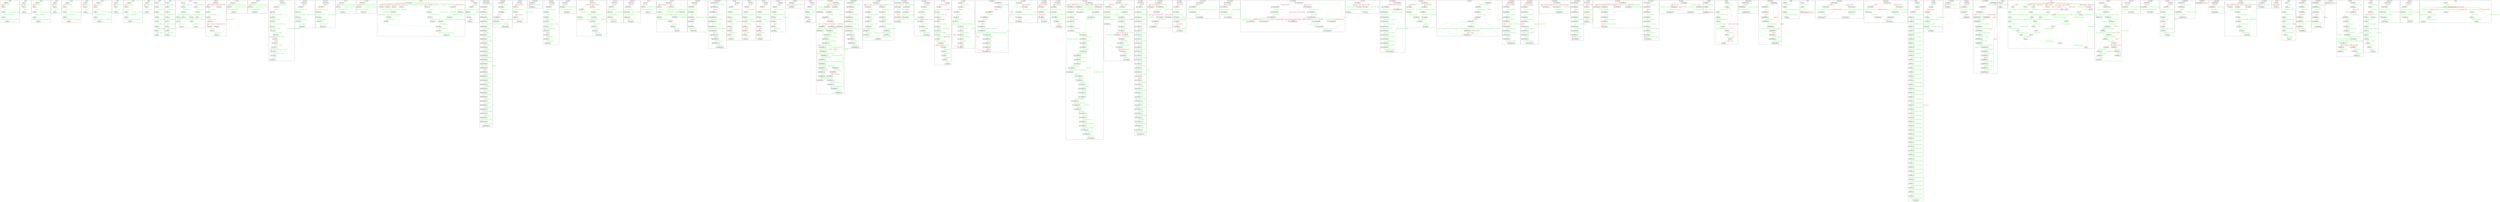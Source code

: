 digraph {
 node [shape=record];
subgraph cluster_0x0030 {
 label="0x0030";
"0x0030_0" -> "0x0030_1"[color=red, fontcolor=red, label="WAIT(0,0)"];
"0x0030_1" -> "0x0030_0"[color=green, fontcolor=green, label="LTEi(0x72,0)"];
"0x0030_1" -> "0x0030_2"[color=green, fontcolor=green, label="SUBI(0x72,1)"];
"0x0030_2" -> "0x0030_3"[color=green, fontcolor=green, label="PLAYWAVE(0,SOUND_HURT)"];
"0x0030_3" -> "0x0030_4"[color=green, fontcolor=green, label="GTEi(0x72,1)"];
"0x0030_3" -> "0x0030_4"[color=green, fontcolor=green, label="PLAYWAVE(0,SOUND_THUNDER)"];
"0x0030_4" -> "0x0030_0"[color=green, fontcolor=green, label="SIGNALi(SIG_SUB,SID_AURA)"];
}
 subgraph "cluster_0x0031" {
 label="0x0031";
"0x0031_0" -> "0x0031_1"[color=red, fontcolor=red, label="WAIT(0,0)"];
"0x0031_1" -> "0x0031_2"[color=green, fontcolor=green, label="ADDI(0x72,1)"];
"0x0031_1" -> "0x0031_0"[color=green, fontcolor=green, label="GTEi(0x72,200)"];
}
 subgraph "cluster_0x0032" {
 label="0x0032";
"0x0032_0" -> "0x0032_1"[color=red, fontcolor=red, label="WAIT(0,0)"];
"0x0032_1" -> "0x0032_0"[color=green, fontcolor=green, label="LTEi(0x71,0)"];
"0x0032_1" -> "0x0032_2"[color=green, fontcolor=green, label="SUBI(0x71,1)"];
"0x0032_2" -> "0x0032_3"[color=green, fontcolor=green, label="PLAYWAVE(0,SOUND_HURT)"];
"0x0032_3" -> "0x0032_4"[color=green, fontcolor=green, label="GTEi(0x71,1)"];
"0x0032_3" -> "0x0032_4"[color=green, fontcolor=green, label="PLAYWAVE(0,SOUND_THUNDER)"];
"0x0032_4" -> "0x0032_0"[color=green, fontcolor=green, label="SIGNALi(SIG_SUB,SID_AURA)"];
}
 subgraph "cluster_0x0033" {
 label="0x0033";
"0x0033_0" -> "0x0033_1"[color=red, fontcolor=red, label="WAIT(0,0)"];
"0x0033_1" -> "0x0033_2"[color=green, fontcolor=green, label="ADDI(0x71,1)"];
"0x0033_1" -> "0x0033_0"[color=green, fontcolor=green, label="GTEi(0x71,5)"];
}
 subgraph "cluster_0x0034" {
 label="0x0034";
"0x0034_0" -> "0x0034_1"[color=red, fontcolor=red, label="WAIT(0,0)"];
"0x0034_1" -> "0x0034_0"[color=green, fontcolor=green, label="LTEi(0x73,0)"];
"0x0034_1" -> "0x0034_2"[color=green, fontcolor=green, label="SUBI(0x73,1)"];
"0x0034_2" -> "0x0034_3"[color=green, fontcolor=green, label="PLAYWAVE(0,SOUND_HURT)"];
"0x0034_3" -> "0x0034_4"[color=green, fontcolor=green, label="GTEi(0x73,1)"];
"0x0034_3" -> "0x0034_4"[color=green, fontcolor=green, label="PLAYWAVE(0,SOUND_THUNDER)"];
"0x0034_4" -> "0x0034_0"[color=green, fontcolor=green, label="SIGNALi(SIG_SUB,SID_AURA)"];
}
 subgraph "cluster_0x0035" {
 label="0x0035";
"0x0035_0" -> "0x0035_1"[color=red, fontcolor=red, label="WAIT(0,0)"];
"0x0035_1" -> "0x0035_2"[color=green, fontcolor=green, label="ADDI(0x73,1)"];
"0x0035_1" -> "0x0035_0"[color=green, fontcolor=green, label="GTEi(0x73,23)"];
}
 subgraph "cluster_0x0036" {
 label="0x0036";
"0x0036_0" -> "0x0036_1"[color=red, fontcolor=red, label="WAIT(0,0)"];
"0x0036_1" -> "0x0036_0"[color=green, fontcolor=green, label="LTEi(0x70,0)"];
"0x0036_1" -> "0x0036_2"[color=green, fontcolor=green, label="SUBI(0x70,1)"];
"0x0036_2" -> "0x0036_3"[color=green, fontcolor=green, label="PLAYWAVE(0,SOUND_HURT)"];
"0x0036_3" -> "0x0036_4"[color=green, fontcolor=green, label="GTEi(0x70,1)"];
"0x0036_3" -> "0x0036_4"[color=green, fontcolor=green, label="PLAYWAVE(0,SOUND_THUNDER)"];
"0x0036_4" -> "0x0036_0"[color=green, fontcolor=green, label="SIGNALi(SIG_SUB,SID_AURA)"];
}
 subgraph "cluster_0x0037" {
 label="0x0037";
"0x0037_0" -> "0x0037_1"[color=red, fontcolor=red, label="WAIT(0,0)"];
"0x0037_1" -> "0x0037_2"[color=green, fontcolor=green, label="ADDI(0x70,1)"];
"0x0037_1" -> "0x0037_0"[color=green, fontcolor=green, label="GTEi(0x70,10)"];
}
 subgraph "cluster_0x0038" {
 label="0x0038";
"0x0038_0" -> "0x0038_1"[color=red, fontcolor=red, label="WAIT(0,0)"];
"0x0038_1" -> "0x0038_0"[color=green, fontcolor=green, label="LTEi(0x75,0)"];
"0x0038_1" -> "0x0038_2"[color=green, fontcolor=green, label="SUBI(0x75,1)"];
"0x0038_2" -> "0x0038_3"[color=green, fontcolor=green, label="PLAYWAVE(0,SOUND_HURT)"];
"0x0038_3" -> "0x0038_4"[color=green, fontcolor=green, label="GTEi(0x75,1)"];
"0x0038_3" -> "0x0038_4"[color=green, fontcolor=green, label="PLAYWAVE(0,SOUND_THUNDER)"];
"0x0038_4" -> "0x0038_0"[color=green, fontcolor=green, label="SIGNALi(SIG_SUB,SID_AURA)"];
}
 subgraph "cluster_0x0039" {
 label="0x0039";
"0x0039_0" -> "0x0039_1"[color=red, fontcolor=red, label="WAIT(0,0)"];
"0x0039_1" -> "0x0039_2"[color=green, fontcolor=green, label="ADDI(0x75,1)"];
"0x0039_1" -> "0x0039_0"[color=green, fontcolor=green, label="GTEi(0x75,100)"];
}
 subgraph "cluster_0x0049" {
 label="0x0049";
"0x0049_1" -> "0x0049_2"[color=green, fontcolor=green, label="ASSIGN(WSPRITE,10)"];
"0x0049_2" -> "0x0049_3"[color=green, fontcolor=green, label="MUL(WSPRITE,0x77)"];
"0x0049_3" -> "0x0049_4"[color=green, fontcolor=green, label="ASSIGN(WPARM,10)"];
"0x0049_4" -> "0x0049_5"[color=green, fontcolor=green, label="DIV(WSPRITE,WPARM)"];
"0x0049_5" -> "0x0049_6"[color=green, fontcolor=green, label="ASSIGN(WPARM,0x01c0)"];
"0x0049_6" -> "0x0049_7"[color=green, fontcolor=green, label="ADD(WSPRITE,WPARM)"];
"0x0049_7" -> "0x0049_0"[color=green, fontcolor=green, label="SHOW(WSPRITE,0)"];
}
 subgraph "cluster_0x1000" {
 label="0x1000";
"0x1000_0" -> "0x1000_1"[color=green, fontcolor=green, label="ASSIGN(WSPRITE,9)"];
"0x1000_1" -> "0x1000_2"[color=green, fontcolor=green, label="MUL(WSPRITE,0x01)"];
"0x1000_2" -> "0x1000_3"[color=green, fontcolor=green, label="ASSIGN(WPARM,20)"];
"0x1000_3" -> "0x1000_4"[color=green, fontcolor=green, label="DIV(WSPRITE,WPARM)"];
"0x1000_4" -> "0x1000_5"[color=green, fontcolor=green, label="ASSIGN(WPARM,0x0280)"];
"0x1000_5" -> "0x1000_6"[color=green, fontcolor=green, label="ADD(WSPRITE,WPARM)"];
"0x1000_6" -> "0x1000_10"[color=green, fontcolor=green, label="SHOW(WSPRITE,0)"];
}
 subgraph "cluster_0x1001" {
 label="0x1001";
"0x1001_3" -> "0x1001_4"[color=green, fontcolor=green, label="ASSIGN(WSPRITE,0x0270)"];
"0x1001_4" -> "0x1001_5"[color=green, fontcolor=green, label="ASSIGN(WPARM,10)"];
"0x1001_5" -> "0x1001_20"[color=green, fontcolor=green, label="LTEi(WPARM,0)"];
"0x1001_5" -> "0x1001_6"[color=green, fontcolor=green, label="SHOW(WSPRITE,0)"];
"0x1001_6" -> "0x1001_7"[color=green, fontcolor=green, label="EMTIME(0,1000/1)"];
"0x1001_7" -> "0x1001_8"[color=green, fontcolor=green, label="ADDI(WSPRITE,1)"];
"0x1001_8" -> "0x1001_5"[color=green, fontcolor=green, label="SUBI(WPARM,1)"];
"0x1001_32" -> "0x1001_33"[color=green, fontcolor=green, label="ASSIGN(WSPRITE,0x0279)"];
"0x1001_33" -> "0x1001_34"[color=green, fontcolor=green, label="ASSIGN(WPARM,10)"];
"0x1001_34" -> "0x1001_40"[color=green, fontcolor=green, label="LTEi(WPARM,0)"];
"0x1001_34" -> "0x1001_35"[color=green, fontcolor=green, label="SHOW(WSPRITE,0)"];
"0x1001_35" -> "0x1001_36"[color=green, fontcolor=green, label="EMTIME(0,1000/1)"];
"0x1001_36" -> "0x1001_37"[color=green, fontcolor=green, label="SUBI(WSPRITE,1)"];
"0x1001_37" -> "0x1001_34"[color=green, fontcolor=green, label="SUBI(WPARM,1)"];
}
 subgraph "cluster_M02_BIN" {
 label="M02_BIN";
"M02_BIN_0" -> "M02_BIN_1"[color=red, fontcolor=red, label="DROP(0,0)"];
"M02_BIN_0" -> "M02_BIN_8"[color=red, fontcolor=red, label="WAIT(0,SIG_CLOSE)"];
"M02_BIN_1" -> "M02_BIN_2"[color=green, fontcolor=green, label="ASHOW(WOBJECT,0)"];
"M02_BIN_2" -> "M02_BIN_3"[color=green, fontcolor=green, label="MOV(WTEMP1,WOBJECT)"];
"M02_BIN_3" -> "M02_BIN_4"[color=green, fontcolor=green, label="SIGNAL(WIP_S02_EBIN,)"];
"M02_BIN_4" -> "M02_BIN_5"[color=red, fontcolor=red, label="GRAB(0,0)"];
"M02_BIN_4" -> "M02_BIN_9"[color=red, fontcolor=red, label="WAIT(0,SIG_CLOSE)"];
"M02_BIN_5" -> "M02_BIN_6"[color=green, fontcolor=green, label="SHOW(0,0)"];
"M02_BIN_6" -> "M02_BIN_7"[color=green, fontcolor=green, label="ASSIGN(WTEMP1,0)"];
"M02_BIN_7" -> "M02_BIN_0"[color=green, fontcolor=green, label="SIGNAL(WIP_S02_EBIN,)"];
"M02_BIN_8" -> "M02_BIN_0"[color=red, fontcolor=red, label="WAIT(0,SIG_OPEN)"];
"M02_BIN_9" -> "M02_BIN_4"[color=red, fontcolor=red, label="WAIT(0,SIG_OPEN)"];
}
 subgraph "cluster_M02_DN1" {
 label="M02_DN1";
"M02_DN1_0" -> "M02_DN1_1"[color=red, fontcolor=red, label="CLICK(0,0)"];
"M02_DN1_1" -> "M02_DN1_0"[color=green, fontcolor=green, label="IFSTATE(M02_LOCKED,WIP_S02_LOCK)"];
"M02_DN1_1" -> "M02_DN1_2"[color=green, fontcolor=green, label="PLAYWAVE(0,SOUND_CLICK)"];
"M02_DN1_2" -> "M02_DN1_0"[color=green, fontcolor=green, label="SIGNAL(WIP_S02_VIAL,SIG_DEC1)"];
}
 subgraph "cluster_M02_DN10" {
 label="M02_DN10";
"M02_DN10_0" -> "M02_DN10_1"[color=red, fontcolor=red, label="CLICK(0,0)"];
"M02_DN10_1" -> "M02_DN10_0"[color=green, fontcolor=green, label="IFSTATE(M02_LOCKED,WIP_S02_LOCK)"];
"M02_DN10_1" -> "M02_DN10_2"[color=green, fontcolor=green, label="PLAYWAVE(0,SOUND_CLICK)"];
"M02_DN10_2" -> "M02_DN10_0"[color=green, fontcolor=green, label="SIGNAL(WIP_S02_VIAL,SIG_DEC10)"];
}
 subgraph "cluster_M02_LOCK" {
 label="M02_LOCK";
"M02_LOCK_0" -> "M02_LOCK_1"[color=green, fontcolor=green, label="C_ACCEPT(0,IDC_KEY)"];
"M02_LOCK_1" -> "M02_LOCK_2"[color=red, fontcolor=red, label="DROP(0,0)"];
"M02_LOCK_2" -> "M02_LOCK_3"[color=green, fontcolor=green, label="PLAYWAVE(0,SOUND_CLICK)"];
"M02_LOCK_3" -> "M02_LOCK_4"[color=green, fontcolor=green, label="MOV(WTEMP1,WTHIS)"];
"M02_LOCK_4" -> "M02_LOCK_5"[color=green, fontcolor=green, label="ADDI(WTEMP1,S02_BIN___XX-S02_LOCK__XX)"];
"M02_LOCK_5" -> "M02_LOCK_7"[color=green, fontcolor=green, label="SIGNAL(WTEMP1,SIG_OPEN)"];
"M02_LOCK_7" -> "M02_LOCK_8"[color=green, fontcolor=green, label="O_ACCEPT(WOBJECT,)"];
"M02_LOCK_8" -> "M02_LOCK_9"[color=green, fontcolor=green, label="SHOW(0,IDS_LOCKWKEY)"];
"M02_LOCK_9" -> "M02_LOCK_10"[color=red, fontcolor=red, label="GRAB(0,0)"];
"M02_LOCK_10" -> "M02_LOCK_11"[color=green, fontcolor=green, label="MOV(WTEMP1,WTHIS)"];
"M02_LOCK_11" -> "M02_LOCK_12"[color=green, fontcolor=green, label="ADDI(WTEMP1,S02_BIN___XX-S02_LOCK__XX)"];
"M02_LOCK_12" -> "M02_LOCK_0"[color=green, fontcolor=green, label="IFSTATE(M02_OPENEMPTY,WTEMP1)"];
"M02_LOCK_12" -> "M02_LOCK_14"[color=green, fontcolor=green, label="SIGNAL(WTEMP1,SIG_CLOSE)"];
"M02_LOCK_14" -> "M02_LOCK_15"[color=green, fontcolor=green, label="SHOW(0,0)"];
"M02_LOCK_15" -> "M02_LOCK_2"[color=red, fontcolor=red, label="DROP(WPARM,0)"];
}
 subgraph "cluster_M02_NUM1" {
 label="M02_NUM1";
"M02_NUM1_0" -> "M02_NUM1_1"[color=red, fontcolor=red, label="WAIT(0,0)"];
"M02_NUM1_1" -> "M02_NUM1_2"[color=green, fontcolor=green, label="REF_MACHINE(WIP_S02_VIAL,)"];
"M02_NUM1_2" -> "M02_NUM1_3"[color=green, fontcolor=green, label="MOV(BFRAME,R_WPARM)"];
"M02_NUM1_3" -> "M02_NUM1_4"[color=green, fontcolor=green, label="SUB(BFRAME,R_BPARM)"];
"M02_NUM1_4" -> "M02_NUM1_5"[color=green, fontcolor=green, label="MODI(BFRAME,10)"];
"M02_NUM1_5" -> "M02_NUM1_0"[color=green, fontcolor=green, label="SHOW(0,IDS_CITYNUM)"];
}
 subgraph "cluster_M02_NUM10" {
 label="M02_NUM10";
"M02_NUM10_0" -> "M02_NUM10_1"[color=red, fontcolor=red, label="WAIT(0,0)"];
"M02_NUM10_1" -> "M02_NUM10_2"[color=green, fontcolor=green, label="REF_MACHINE(WIP_S02_VIAL,)"];
"M02_NUM10_2" -> "M02_NUM10_3"[color=green, fontcolor=green, label="MOV(BFRAME,R_WPARM)"];
"M02_NUM10_3" -> "M02_NUM10_4"[color=green, fontcolor=green, label="SUB(BFRAME,R_BPARM)"];
"M02_NUM10_4" -> "M02_NUM10_5"[color=green, fontcolor=green, label="DIVI(BFRAME,10)"];
"M02_NUM10_5" -> "M02_NUM10_0"[color=green, fontcolor=green, label="SHOW(0,IDS_CITYNUM)"];
}
 subgraph "cluster_M02_UP1" {
 label="M02_UP1";
"M02_UP1_0" -> "M02_UP1_1"[color=red, fontcolor=red, label="CLICK(0,0)"];
"M02_UP1_1" -> "M02_UP1_0"[color=green, fontcolor=green, label="IFSTATE(M02_LOCKED,WIP_S02_LOCK)"];
"M02_UP1_1" -> "M02_UP1_2"[color=green, fontcolor=green, label="PLAYWAVE(0,SOUND_CLICK)"];
"M02_UP1_2" -> "M02_UP1_0"[color=green, fontcolor=green, label="SIGNAL(WIP_S02_VIAL,SIG_INC1)"];
}
 subgraph "cluster_M02_UP10" {
 label="M02_UP10";
"M02_UP10_0" -> "M02_UP10_1"[color=red, fontcolor=red, label="CLICK(0,0)"];
"M02_UP10_1" -> "M02_UP10_0"[color=green, fontcolor=green, label="IFSTATE(M02_LOCKED,WIP_S02_LOCK)"];
"M02_UP10_1" -> "M02_UP10_2"[color=green, fontcolor=green, label="PLAYWAVE(0,SOUND_CLICK)"];
"M02_UP10_2" -> "M02_UP10_0"[color=green, fontcolor=green, label="SIGNAL(WIP_S02_VIAL,SIG_INC10)"];
}
 subgraph "cluster_M02_VIAL" {
 label="M02_VIAL";
"M02_VIAL_0" -> "M02_VIAL_10"[color=red, fontcolor=red, label="DRAG(0,IDD_SCOOPE)"];
"M02_VIAL_0" -> "M02_VIAL_22"[color=red, fontcolor=red, label="DRAG(0,IDD_SCOOPF)"];
"M02_VIAL_0" -> "M02_VIAL_1"[color=red, fontcolor=red, label="WAIT(0,SIG_INC1)"];
"M02_VIAL_0" -> "M02_VIAL_2"[color=red, fontcolor=red, label="WAIT(0,SIG_DEC1)"];
"M02_VIAL_0" -> "M02_VIAL_3"[color=red, fontcolor=red, label="WAIT(0,SIG_INC10)"];
"M02_VIAL_0" -> "M02_VIAL_4"[color=red, fontcolor=red, label="WAIT(0,SIG_DEC10)"];
"M02_VIAL_1" -> "M02_VIAL_7"[color=green, fontcolor=green, label="ADDI(WPARM,1)"];
"M02_VIAL_2" -> "M02_VIAL_7"[color=green, fontcolor=green, label="SUBI(WPARM,1)"];
"M02_VIAL_3" -> "M02_VIAL_7"[color=green, fontcolor=green, label="ADDI(WPARM,10)"];
"M02_VIAL_4" -> "M02_VIAL_7"[color=green, fontcolor=green, label="SUBI(WPARM,10)"];
"M02_VIAL_7" -> "M02_VIAL_8"[color=green, fontcolor=green, label="ASSIGN(WPARM,99)"];
"M02_VIAL_7" -> "M02_VIAL_8"[color=green, fontcolor=green, label="LTEi(WPARM,99)"];
"M02_VIAL_8" -> "M02_VIAL_9"[color=green, fontcolor=green, label="SIGNAL(WIP_DISP10,0)"];
"M02_VIAL_9" -> "M02_VIAL_0"[color=green, fontcolor=green, label="SIGNAL(WIP_DISP01,0)"];
"M02_VIAL_10" -> "M02_VIAL_0"[color=green, fontcolor=green, label="EQUALi(BPARM,0)"];
"M02_VIAL_10" -> "M02_VIAL_0"[color=green, fontcolor=green, label="NOTSTATE(M02_KEYED,WIP_S02_LOCK)"];
"M02_VIAL_10" -> "M02_VIAL_11"[color=green, fontcolor=green, label="SUBI(BPARM,1)"];
"M02_VIAL_11" -> "M02_VIAL_12"[color=green, fontcolor=green, label="HANDOFF(0,IDD_SCOOPF)"];
"M02_VIAL_12" -> "M02_VIAL_13"[color=green, fontcolor=green, label="SIGNAL(WIP_DISP10,0)"];
"M02_VIAL_13" -> "M02_VIAL_0"[color=green, fontcolor=green, label="SIGNAL(WIP_DISP01,0)"];
"M02_VIAL_22" -> "M02_VIAL_23"[color=green, fontcolor=green, label="ADDI(BPARM,1)"];
"M02_VIAL_22" -> "M02_VIAL_24"[color=green, fontcolor=green, label="GTE(BPARM,WPARM)"];
"M02_VIAL_22" -> "M02_VIAL_0"[color=green, fontcolor=green, label="NOTSTATE(M02_LOCKED,WIP_S02_LOCK)"];
"M02_VIAL_23" -> "M02_VIAL_24"[color=green, fontcolor=green, label="HANDOFF(0,IDD_SCOOPE)"];
"M02_VIAL_24" -> "M02_VIAL_25"[color=green, fontcolor=green, label="SIGNAL(WIP_DISP10,0)"];
"M02_VIAL_25" -> "M02_VIAL_26"[color=green, fontcolor=green, label="SIGNAL(WIP_DISP01,0)"];
"M02_VIAL_26" -> "M02_VIAL_0"[color=green, fontcolor=green, label="LT(BPARM,WPARM)"];
"M02_VIAL_26" -> "M02_VIAL_27"[color=green, fontcolor=green, label="MOV(WTEMP1,WTHIS)"];
"M02_VIAL_27" -> "M02_VIAL_28"[color=green, fontcolor=green, label="ADDI(WTEMP1,S02_BIN___XX-S02_VIAL__XX)"];
"M02_VIAL_28" -> "M02_VIAL_0"[color=green, fontcolor=green, label="SIGNAL(WTEMP1,SIG_OPEN)"];
}
 subgraph "cluster_M04_BIN" {
 label="M04_BIN";
"M04_BIN_0" -> "M04_BIN_1"[color=red, fontcolor=red, label="WAIT(0,0)"];
"M04_BIN_1" -> "M04_BIN_2"[color=green, fontcolor=green, label="ASSIGN(WOBJECT,IDD_CITY_KEY1)"];
"M04_BIN_2" -> "M04_BIN_3"[color=green, fontcolor=green, label="SHOW(0,IDS_KEY_IN_BIN)"];
"M04_BIN_3" -> "M04_BIN_4"[color=red, fontcolor=red, label="GRAB(0,0)"];
"M04_BIN_4" -> "M04_BIN_0"[color=green, fontcolor=green, label="SHOW(0,0)"];
}
 subgraph "cluster_M04_KEYCLAMP" {
 label="M04_KEYCLAMP";
"M04_KEYCLAMP_0" -> "M04_KEYCLAMP_1"[color=green, fontcolor=green, label="C_ACCEPT(0,IDC_KEY)"];
"M04_KEYCLAMP_1" -> "M04_KEYCLAMP_2"[color=red, fontcolor=red, label="DROP(0,0)"];
"M04_KEYCLAMP_2" -> "M04_KEYCLAMP_3"[color=green, fontcolor=green, label="SUBI(WOBJECT,IDD_CITY_KEY1)"];
"M04_KEYCLAMP_3" -> "M04_KEYCLAMP_4"[color=green, fontcolor=green, label="REF_MACHINE(WIP3,)"];
"M04_KEYCLAMP_4" -> "M04_KEYCLAMP_5"[color=green, fontcolor=green, label="MOV(R_BFRAME,WOBJECT)"];
"M04_KEYCLAMP_5" -> "M04_KEYCLAMP_6"[color=green, fontcolor=green, label="MODI(R_BFRAME,4)"];
"M04_KEYCLAMP_6" -> "M04_KEYCLAMP_7"[color=green, fontcolor=green, label="DIVI(WOBJECT,4)"];
"M04_KEYCLAMP_7" -> "M04_KEYCLAMP_8"[color=green, fontcolor=green, label="REF_MACHINE(WIP2,)"];
"M04_KEYCLAMP_8" -> "M04_KEYCLAMP_9"[color=green, fontcolor=green, label="MOV(R_BFRAME,WOBJECT)"];
"M04_KEYCLAMP_9" -> "M04_KEYCLAMP_10"[color=green, fontcolor=green, label="MODI(R_BFRAME,4)"];
"M04_KEYCLAMP_10" -> "M04_KEYCLAMP_11"[color=green, fontcolor=green, label="DIVI(WOBJECT,4)"];
"M04_KEYCLAMP_11" -> "M04_KEYCLAMP_12"[color=green, fontcolor=green, label="REF_MACHINE(WIP1,)"];
"M04_KEYCLAMP_12" -> "M04_KEYCLAMP_13"[color=green, fontcolor=green, label="MOV(R_BFRAME,WOBJECT)"];
"M04_KEYCLAMP_13" -> "M04_KEYCLAMP_14"[color=green, fontcolor=green, label="SHOW(0,IDS_KEY_CFGWKEY)"];
"M04_KEYCLAMP_14" -> "M04_KEYCLAMP_15"[color=green, fontcolor=green, label="CLEAR(WOBJECT,)"];
"M04_KEYCLAMP_15" -> "M04_KEYCLAMP_16"[color=red, fontcolor=red, label="GRAB(0,0)"];
"M04_KEYCLAMP_16" -> "M04_KEYCLAMP_17"[color=green, fontcolor=green, label="REF_MACHINE(WIP1,)"];
"M04_KEYCLAMP_17" -> "M04_KEYCLAMP_18"[color=green, fontcolor=green, label="MOV(WOBJECT,R_BFRAME)"];
"M04_KEYCLAMP_18" -> "M04_KEYCLAMP_19"[color=green, fontcolor=green, label="CLEAR(R_BFRAME,)"];
"M04_KEYCLAMP_19" -> "M04_KEYCLAMP_20"[color=green, fontcolor=green, label="MULI(WOBJECT,4)"];
"M04_KEYCLAMP_20" -> "M04_KEYCLAMP_21"[color=green, fontcolor=green, label="REF_MACHINE(WIP2,)"];
"M04_KEYCLAMP_21" -> "M04_KEYCLAMP_22"[color=green, fontcolor=green, label="ADD(WOBJECT,R_BFRAME)"];
"M04_KEYCLAMP_22" -> "M04_KEYCLAMP_23"[color=green, fontcolor=green, label="CLEAR(R_BFRAME,)"];
"M04_KEYCLAMP_23" -> "M04_KEYCLAMP_24"[color=green, fontcolor=green, label="MULI(WOBJECT,4)"];
"M04_KEYCLAMP_24" -> "M04_KEYCLAMP_25"[color=green, fontcolor=green, label="REF_MACHINE(WIP3,)"];
"M04_KEYCLAMP_25" -> "M04_KEYCLAMP_26"[color=green, fontcolor=green, label="ADD(WOBJECT,R_BFRAME)"];
"M04_KEYCLAMP_26" -> "M04_KEYCLAMP_27"[color=green, fontcolor=green, label="CLEAR(R_BFRAME,)"];
"M04_KEYCLAMP_27" -> "M04_KEYCLAMP_28"[color=green, fontcolor=green, label="ADDI(WOBJECT,IDD_CITY_KEY1)"];
"M04_KEYCLAMP_28" -> "M04_KEYCLAMP_29"[color=green, fontcolor=green, label="HANDOFF(WOBJECT,)"];
"M04_KEYCLAMP_29" -> "M04_KEYCLAMP_0"[color=green, fontcolor=green, label="SHOW(0,0)"];
}
 subgraph "cluster_M04_SLIDER" {
 label="M04_SLIDER";
"M04_SLIDER_0" -> "M04_SLIDER_1"[color=green, fontcolor=green, label="MOV(WSPRITE,WIP1)"];
"M04_SLIDER_1" -> "M04_SLIDER_5"[color=green, fontcolor=green, label="SHOW(WSPRITE,)"];
"M04_SLIDER_5" -> "M04_SLIDER_10"[color=red, fontcolor=red, label="CLICK(0,0)"];
"M04_SLIDER_5" -> "M04_SLIDER_30"[color=red, fontcolor=red, label="WAIT(0,0)"];
"M04_SLIDER_10" -> "M04_SLIDER_20"[color=green, fontcolor=green, label="ADDI(BFRAME,1)"];
"M04_SLIDER_20" -> "M04_SLIDER_30"[color=green, fontcolor=green, label="ASSIGN(BFRAME,0)"];
"M04_SLIDER_20" -> "M04_SLIDER_30"[color=green, fontcolor=green, label="LTEi(BFRAME,3)"];
"M04_SLIDER_30" -> "M04_SLIDER_5"[color=green, fontcolor=green, label="SHOW(WSPRITE,)"];
}
 subgraph "cluster_M04_VIAL" {
 label="M04_VIAL";
"M04_VIAL_0" -> "M04_VIAL_1"[color=red, fontcolor=red, label="DRAG(0,IDD_SCOOPF)"];
"M04_VIAL_1" -> "M04_VIAL_2"[color=green, fontcolor=green, label="HANDOFF(0,IDD_SCOOPE)"];
"M04_VIAL_2" -> "M04_VIAL_3"[color=red, fontcolor=red, label="DRAG(0,IDD_SCOOPF)"];
"M04_VIAL_3" -> "M04_VIAL_4"[color=green, fontcolor=green, label="HANDOFF(0,IDD_SCOOPE)"];
"M04_VIAL_4" -> "M04_VIAL_0"[color=green, fontcolor=green, label="SIGNALi(0,S04_BIN)"];
}
 subgraph "cluster_M05_BUBBLE" {
 label="M05_BUBBLE";
"M05_BUBBLE_0" -> "M05_BUBBLE_1"[color=red, fontcolor=red, label="WAIT(0,0)"];
"M05_BUBBLE_1" -> "M05_BUBBLE_0"[color=green, fontcolor=green, label="VIDEO(0,IDS_CHEMBUBL)"];
}
 subgraph "cluster_M05_CHEM" {
 label="M05_CHEM";
"M05_CHEM_0" -> "M05_CHEM_1"[color=red, fontcolor=red, label="WAIT(0,0)"];
"M05_CHEM_1" -> "M05_CHEM_2"[color=green, fontcolor=green, label="SHOW(0,IDS_CHEMFILL)"];
"M05_CHEM_2" -> "M05_CHEM_3"[color=green, fontcolor=green, label="ANIMATE(0,0)"];
"M05_CHEM_3" -> "M05_CHEM_4"[color=green, fontcolor=green, label="REF_MACHINE(WIP1,)"];
"M05_CHEM_4" -> "M05_CHEM_5"[color=green, fontcolor=green, label="MOV(WOBJECT,R_BFRAME)"];
"M05_CHEM_5" -> "M05_CHEM_20"[color=green, fontcolor=green, label="ADDI(WOBJECT,IDD_CHEMV01)"];
"M05_CHEM_20" -> "M05_CHEM_21"[color=red, fontcolor=red, label="GRAB(0,0)"];
"M05_CHEM_21" -> "M05_CHEM_22"[color=green, fontcolor=green, label="CLEAR(WOBJECT,)"];
"M05_CHEM_22" -> "M05_CHEM_23"[color=green, fontcolor=green, label="CLEAR(WSPRITE,)"];
"M05_CHEM_23" -> "M05_CHEM_0"[color=green, fontcolor=green, label="SHOW(0,0)"];
}
 subgraph "cluster_M05_DOWN" {
 label="M05_DOWN";
"M05_DOWN_0" -> "M05_DOWN_1"[color=red, fontcolor=red, label="CLICK(0,0)"];
"M05_DOWN_1" -> "M05_DOWN_2"[color=green, fontcolor=green, label="PLAYWAVE(0,SOUND_CLICK)"];
"M05_DOWN_2" -> "M05_DOWN_0"[color=green, fontcolor=green, label="SIGNAL(WIP1,SIG_DEC1)"];
}
 subgraph "cluster_M05_ICON" {
 label="M05_ICON";
"M05_ICON_0" -> "M05_ICON_1"[color=red, fontcolor=red, label="WAIT(0,SIG_INC1)"];
"M05_ICON_0" -> "M05_ICON_7"[color=red, fontcolor=red, label="WAIT(0,SIG_DEC1)"];
"M05_ICON_1" -> "M05_ICON_2"[color=green, fontcolor=green, label="ADDI(BFRAME,1)"];
"M05_ICON_2" -> "M05_ICON_20"[color=green, fontcolor=green, label="ASSIGN(BFRAME,0)"];
"M05_ICON_2" -> "M05_ICON_20"[color=green, fontcolor=green, label="LTi(BFRAME,WIP4)"];
"M05_ICON_7" -> "M05_ICON_8"[color=green, fontcolor=green, label="EQUALi(BFRAME,0)"];
"M05_ICON_7" -> "M05_ICON_20"[color=green, fontcolor=green, label="SUBI(BFRAME,1)"];
"M05_ICON_8" -> "M05_ICON_9"[color=green, fontcolor=green, label="ASSIGN(BFRAME,WIP4)"];
"M05_ICON_9" -> "M05_ICON_20"[color=green, fontcolor=green, label="SUBI(BFRAME,1)"];
"M05_ICON_20" -> "M05_ICON_21"[color=green, fontcolor=green, label="SHOW(0,IDS_CHEMS)"];
"M05_ICON_21" -> "M05_ICON_22"[color=green, fontcolor=green, label="SIGNAL(WIP1,)"];
"M05_ICON_22" -> "M05_ICON_23"[color=green, fontcolor=green, label="SIGNAL(WIP2,)"];
"M05_ICON_23" -> "M05_ICON_0"[color=green, fontcolor=green, label="SIGNAL(WIP3,)"];
}
 subgraph "cluster_M05_NUM1" {
 label="M05_NUM1";
"M05_NUM1_0" -> "M05_NUM1_1"[color=red, fontcolor=red, label="WAIT(0,0)"];
"M05_NUM1_1" -> "M05_NUM1_2"[color=green, fontcolor=green, label="REF_MACHINE(WIP1,)"];
"M05_NUM1_2" -> "M05_NUM1_3"[color=green, fontcolor=green, label="MOV(BFRAME,R_BPARM)"];
"M05_NUM1_3" -> "M05_NUM1_4"[color=green, fontcolor=green, label="MODI(BFRAME,10)"];
"M05_NUM1_4" -> "M05_NUM1_0"[color=green, fontcolor=green, label="SHOW(0,IDS_CITYNUM)"];
}
 subgraph "cluster_M05_NUM10" {
 label="M05_NUM10";
"M05_NUM10_0" -> "M05_NUM10_1"[color=red, fontcolor=red, label="WAIT(0,0)"];
"M05_NUM10_1" -> "M05_NUM10_2"[color=green, fontcolor=green, label="REF_MACHINE(WIP1,)"];
"M05_NUM10_2" -> "M05_NUM10_3"[color=green, fontcolor=green, label="MOV(BFRAME,R_BPARM)"];
"M05_NUM10_3" -> "M05_NUM10_4"[color=green, fontcolor=green, label="DIVI(BFRAME,10)"];
"M05_NUM10_4" -> "M05_NUM10_0"[color=green, fontcolor=green, label="SHOW(0,IDS_CITYNUM)"];
}
 subgraph "cluster_M05_UP" {
 label="M05_UP";
"M05_UP_0" -> "M05_UP_1"[color=red, fontcolor=red, label="CLICK(0,0)"];
"M05_UP_1" -> "M05_UP_2"[color=green, fontcolor=green, label="PLAYWAVE(0,SOUND_CLICK)"];
"M05_UP_2" -> "M05_UP_0"[color=green, fontcolor=green, label="SIGNAL(WIP1,SIG_INC1)"];
}
 subgraph "cluster_M05_VIAL" {
 label="M05_VIAL";
"M05_VIAL_0" -> "M05_VIAL_7"[color=red, fontcolor=red, label="CLICK(0,0)"];
"M05_VIAL_0" -> "M05_VIAL_1"[color=red, fontcolor=red, label="DRAG(0,IDD_SCOOPF)"];
"M05_VIAL_0" -> "M05_VIAL_20"[color=red, fontcolor=red, label="WAIT(0,0)"];
"M05_VIAL_1" -> "M05_VIAL_2"[color=green, fontcolor=green, label="ADDI(WPARM,1)"];
"M05_VIAL_1" -> "M05_VIAL_7"[color=green, fontcolor=green, label="GTE(WPARM,BPARM)"];
"M05_VIAL_2" -> "M05_VIAL_3"[color=green, fontcolor=green, label="HANDOFF(0,IDD_SCOOPE)"];
"M05_VIAL_3" -> "M05_VIAL_7"[color=green, fontcolor=green, label="PLAYWAVE(0,SOUND_SLURP)"];
"M05_VIAL_7" -> "M05_VIAL_0"[color=green, fontcolor=green, label="LT(WPARM,BPARM)"];
"M05_VIAL_7" -> "M05_VIAL_8"[color=green, fontcolor=green, label="SIGNAL(WIP1,)"];
"M05_VIAL_8" -> "M05_VIAL_9"[color=green, fontcolor=green, label="SIGNAL(WIP2,)"];
"M05_VIAL_9" -> "M05_VIAL_0"[color=green, fontcolor=green, label="SUB(WPARM,BPARM)"];
"M05_VIAL_20" -> "M05_VIAL_21"[color=green, fontcolor=green, label="REF_MACHINE(WIP3,)"];
"M05_VIAL_21" -> "M05_VIAL_22"[color=green, fontcolor=green, label="MOV(BPARM,R_BFRAME)"];
"M05_VIAL_22" -> "M05_VIAL_0"[color=green, fontcolor=green, label="MAPi(BPARM,CHEMCOST)"];
}
 subgraph "cluster_M06_PEZPOP" {
 label="M06_PEZPOP";
"M06_PEZPOP_0" -> "M06_PEZPOP_1"[color=red, fontcolor=red, label="CLICK(0,0)"];
"M06_PEZPOP_1" -> "M06_PEZPOP_2"[color=green, fontcolor=green, label="SHOW(0,IDS_PEZPOP)"];
"M06_PEZPOP_2" -> "M06_PEZPOP_3"[color=green, fontcolor=green, label="ANIMATE(0,0)"];
"M06_PEZPOP_3" -> "M06_PEZPOP_4"[color=red, fontcolor=red, label="GRAB(WIP1,)"];
"M06_PEZPOP_4" -> "M06_PEZPOP_5"[color=green, fontcolor=green, label="SHOW(0,0)"];
"M06_PEZPOP_5" -> "M06_PEZPOP_6"[color=green, fontcolor=green, label="CLEAR(WSPRITE,)"];
"M06_PEZPOP_6" -> "M06_PEZPOP_0"[color=green, fontcolor=green, label="VIDEO(V_REVERSE,IDS_PEZPOP)"];
}
 subgraph "cluster_M06_TEMPHOLD" {
 label="M06_TEMPHOLD";
"M06_TEMPHOLD_0" -> "M06_TEMPHOLD_10"[color=green, fontcolor=green, label="C_ACCEPT(0,IDC_TEMPLATE)"];
"M06_TEMPHOLD_10" -> "M06_TEMPHOLD_11"[color=red, fontcolor=red, label="DROP(0,0)"];
"M06_TEMPHOLD_11" -> "M06_TEMPHOLD_12"[color=green, fontcolor=green, label="SHOW(0,IDS_TMORPH)"];
"M06_TEMPHOLD_12" -> "M06_TEMPHOLD_13"[color=green, fontcolor=green, label="ANIMATE(0,V_LOOP|V_REWIND)"];
"M06_TEMPHOLD_13" -> "M06_TEMPHOLD_14"[color=green, fontcolor=green, label="MOV(WTEMP1,WOBJECT)"];
"M06_TEMPHOLD_14" -> "M06_TEMPHOLD_15"[color=green, fontcolor=green, label="SUBI(WTEMP1,IDD_TEMPLATE01)"];
"M06_TEMPHOLD_15" -> "M06_TEMPHOLD_16"[color=green, fontcolor=green, label="SIGNAL(WIP1,)"];
"M06_TEMPHOLD_16" -> "M06_TEMPHOLD_17"[color=red, fontcolor=red, label="GRAB(0,0)"];
"M06_TEMPHOLD_17" -> "M06_TEMPHOLD_18"[color=green, fontcolor=green, label="CLEAR(WOBJECT,)"];
"M06_TEMPHOLD_18" -> "M06_TEMPHOLD_19"[color=green, fontcolor=green, label="SIGNAL(WIP1,)"];
"M06_TEMPHOLD_19" -> "M06_TEMPHOLD_10"[color=green, fontcolor=green, label="SHOW(0,0)"];
}
 subgraph "cluster_M06_TRI1" {
 label="M06_TRI1";
"M06_TRI1_0" -> "M06_TRI1_1"[color=red, fontcolor=red, label="WAIT(0,0)"];
"M06_TRI1_1" -> "M06_TRI1_2"[color=green, fontcolor=green, label="MOV(WOBJECT,WTEMP1)"];
"M06_TRI1_2" -> "M06_TRI1_3"[color=green, fontcolor=green, label="MAPi(WOBJECT,TEMPLATE_OBJECTS)"];
"M06_TRI1_3" -> "M06_TRI1_4"[color=green, fontcolor=green, label="ASHOW(WOBJECT,)"];
"M06_TRI1_4" -> "M06_TRI1_5"[color=green, fontcolor=green, label="SIGNAL(WIP1,)"];
"M06_TRI1_5" -> "M06_TRI1_6"[color=red, fontcolor=red, label="WAIT(0,0)"];
"M06_TRI1_6" -> "M06_TRI1_7"[color=green, fontcolor=green, label="CLEAR(WOBJECT,)"];
"M06_TRI1_7" -> "M06_TRI1_8"[color=green, fontcolor=green, label="SHOW(0,0)"];
"M06_TRI1_8" -> "M06_TRI1_0"[color=green, fontcolor=green, label="SIGNAL(WIP1,)"];
}
 subgraph "cluster_M06_TRI2" {
 label="M06_TRI2";
"M06_TRI2_0" -> "M06_TRI2_1"[color=red, fontcolor=red, label="WAIT(0,0)"];
"M06_TRI2_1" -> "M06_TRI2_2"[color=green, fontcolor=green, label="MOV(BFRAME,WTEMP1)"];
"M06_TRI2_2" -> "M06_TRI2_3"[color=green, fontcolor=green, label="MAPi(BFRAME,TEMPLATE_COST)"];
"M06_TRI2_3" -> "M06_TRI2_4"[color=green, fontcolor=green, label="SHOW(0,IDS_VIALCNT)"];
"M06_TRI2_4" -> "M06_TRI2_5"[color=green, fontcolor=green, label="SIGNAL(WIP1,)"];
"M06_TRI2_5" -> "M06_TRI2_6"[color=red, fontcolor=red, label="WAIT(0,0)"];
"M06_TRI2_6" -> "M06_TRI2_7"[color=green, fontcolor=green, label="CLEAR(BFRAME,)"];
"M06_TRI2_7" -> "M06_TRI2_8"[color=green, fontcolor=green, label="SHOW(0,0)"];
"M06_TRI2_8" -> "M06_TRI2_0"[color=green, fontcolor=green, label="SIGNAL(WIP1,)"];
}
 subgraph "cluster_M06_TRI3" {
 label="M06_TRI3";
"M06_TRI3_0" -> "M06_TRI3_1"[color=red, fontcolor=red, label="WAIT(0,0)"];
"M06_TRI3_1" -> "M06_TRI3_2"[color=green, fontcolor=green, label="MOV(BFRAME,WTEMP1)"];
"M06_TRI3_2" -> "M06_TRI3_3"[color=green, fontcolor=green, label="MAPi(BFRAME,TEMPLATE_CHEM1)"];
"M06_TRI3_3" -> "M06_TRI3_4"[color=green, fontcolor=green, label="SHOW(0,IDS_CHEMS)"];
"M06_TRI3_4" -> "M06_TRI3_5"[color=green, fontcolor=green, label="SIGNAL(WIP1,)"];
"M06_TRI3_5" -> "M06_TRI3_6"[color=red, fontcolor=red, label="WAIT(0,0)"];
"M06_TRI3_6" -> "M06_TRI3_7"[color=green, fontcolor=green, label="CLEAR(BFRAME,)"];
"M06_TRI3_7" -> "M06_TRI3_8"[color=green, fontcolor=green, label="SHOW(0,0)"];
"M06_TRI3_8" -> "M06_TRI3_0"[color=green, fontcolor=green, label="SIGNAL(WIP1,)"];
}
 subgraph "cluster_M06_TRI4" {
 label="M06_TRI4";
"M06_TRI4_0" -> "M06_TRI4_1"[color=red, fontcolor=red, label="WAIT(0,0)"];
"M06_TRI4_1" -> "M06_TRI4_2"[color=green, fontcolor=green, label="MOV(BFRAME,WTEMP1)"];
"M06_TRI4_2" -> "M06_TRI4_3"[color=green, fontcolor=green, label="MAPi(BFRAME,TEMPLATE_CHEM2)"];
"M06_TRI4_3" -> "M06_TRI4_4"[color=green, fontcolor=green, label="SHOW(0,IDS_CHEMS)"];
"M06_TRI4_4" -> "M06_TRI4_5"[color=red, fontcolor=red, label="WAIT(0,0)"];
"M06_TRI4_5" -> "M06_TRI4_6"[color=green, fontcolor=green, label="CLEAR(BFRAME,)"];
"M06_TRI4_6" -> "M06_TRI4_0"[color=green, fontcolor=green, label="SHOW(0,0)"];
}
 subgraph "cluster_M08_BEEM" {
 label="M08_BEEM";
"M08_BEEM_0" -> "M08_BEEM_1"[color=red, fontcolor=red, label="CLICK(0,0)"];
"M08_BEEM_0" -> "M08_BEEM_1"[color=red, fontcolor=red, label="WAIT(0,0)"];
"M08_BEEM_1" -> "M08_BEEM_0"[color=green, fontcolor=green, label="VIDEO(0,IDS_BEAMER)"];
}
 subgraph "cluster_M08_BIN" {
 label="M08_BIN";
"M08_BIN_0" -> "M08_BIN_1"[color=red, fontcolor=red, label="WAIT(0,0)"];
"M08_BIN_1" -> "M08_BIN_2"[color=green, fontcolor=green, label="MOV(WOBJECT,WTEMP1)"];
"M08_BIN_2" -> "M08_BIN_3"[color=green, fontcolor=green, label="ASHOW(WOBJECT,)"];
"M08_BIN_3" -> "M08_BIN_4"[color=red, fontcolor=red, label="GRAB(0,0)"];
"M08_BIN_4" -> "M08_BIN_0"[color=green, fontcolor=green, label="SHOW(0,0)"];
}
 subgraph "cluster_M08_HOPPER" {
 label="M08_HOPPER";
"M08_HOPPER_0" -> "M08_HOPPER_5"[color=red, fontcolor=red, label="DRAG(0,IDD_SCOOPF)"];
"M08_HOPPER_0" -> "M08_HOPPER_1"[color=red, fontcolor=red, label="DROP(0,0)"];
"M08_HOPPER_1" -> "M08_HOPPER_2"[color=green, fontcolor=green, label="MOV(WPARM,WOBJECT)"];
"M08_HOPPER_2" -> "M08_HOPPER_20"[color=green, fontcolor=green, label="CLEAR(WOBJECT,)"];
"M08_HOPPER_5" -> "M08_HOPPER_6"[color=green, fontcolor=green, label="HANDOFF(0,IDD_SCOOPE)"];
"M08_HOPPER_6" -> "M08_HOPPER_0"[color=green, fontcolor=green, label="ADDI(BPARM,1)"];
"M08_HOPPER_20" -> "M08_HOPPER_21"[color=green, fontcolor=green, label="SHOW(WPARM,)"];
"M08_HOPPER_21" -> "M08_HOPPER_31"[color=red, fontcolor=red, label="DRAG(0,IDD_SCOOPF)"];
"M08_HOPPER_21" -> "M08_HOPPER_100"[color=red, fontcolor=red, label="DROP(0,0)"];
"M08_HOPPER_21" -> "M08_HOPPER_22"[color=red, fontcolor=red, label="GRAB(WPARM,)"];
"M08_HOPPER_22" -> "M08_HOPPER_0"[color=green, fontcolor=green, label="SHOW(0,0)"];
"M08_HOPPER_31" -> "M08_HOPPER_32"[color=green, fontcolor=green, label="HANDOFF(0,IDD_SCOOPE)"];
"M08_HOPPER_32" -> "M08_HOPPER_20"[color=green, fontcolor=green, label="ADDI(BPARM,1)"];
"M08_HOPPER_50" -> "M08_HOPPER_51"[color=green, fontcolor=green, label="SHOW(WOBJECT,)"];
"M08_HOPPER_51" -> "M08_HOPPER_61"[color=red, fontcolor=red, label="DRAG(0,IDD_SCOOPF)"];
"M08_HOPPER_51" -> "M08_HOPPER_20"[color=red, fontcolor=red, label="GRAB(0,0)"];
"M08_HOPPER_51" -> "M08_HOPPER_100"[color=red, fontcolor=red, label="WAIT(0,0)"];
"M08_HOPPER_61" -> "M08_HOPPER_62"[color=green, fontcolor=green, label="HANDOFF(0,IDD_SCOOPE)"];
"M08_HOPPER_62" -> "M08_HOPPER_100"[color=green, fontcolor=green, label="ADDI(BPARM,1)"];
"M08_HOPPER_100" -> "M08_HOPPER_50"[color=green, fontcolor=green, label="NOTSTATE(HAS_TEMPLATE,WIP1)"];
"M08_HOPPER_100" -> "M08_HOPPER_110"[color=green, fontcolor=green, label="REF_MACHINE(WIP1,)"];
"M08_HOPPER_110" -> "M08_HOPPER_111"[color=green, fontcolor=green, label="MOV(WTEMP1,R_WPARM)"];
"M08_HOPPER_111" -> "M08_HOPPER_112"[color=green, fontcolor=green, label="MAPi(WTEMP1,TEMPLATE_CHEM1)"];
"M08_HOPPER_112" -> "M08_HOPPER_113"[color=green, fontcolor=green, label="ADDI(WTEMP1,IDD_CHEMV01)"];
"M08_HOPPER_113" -> "M08_HOPPER_121"[color=green, fontcolor=green, label="MOV(WTEMP1,R_WPARM)"];
"M08_HOPPER_113" -> "M08_HOPPER_50"[color=green, fontcolor=green, label="NEQUAL(WTEMP1,WPARM)"];
"M08_HOPPER_121" -> "M08_HOPPER_122"[color=green, fontcolor=green, label="MAPi(WTEMP1,TEMPLATE_CHEM2)"];
"M08_HOPPER_122" -> "M08_HOPPER_123"[color=green, fontcolor=green, label="ADDI(WTEMP1,IDD_CHEMV01)"];
"M08_HOPPER_123" -> "M08_HOPPER_131"[color=green, fontcolor=green, label="MOV(WTEMP1,R_WPARM)"];
"M08_HOPPER_123" -> "M08_HOPPER_50"[color=green, fontcolor=green, label="NEQUAL(WTEMP1,WOBJECT)"];
"M08_HOPPER_131" -> "M08_HOPPER_132"[color=green, fontcolor=green, label="MAPi(WTEMP1,TEMPLATE_COST)"];
"M08_HOPPER_132" -> "M08_HOPPER_50"[color=green, fontcolor=green, label="GT(WTEMP1,BPARM)"];
"M08_HOPPER_132" -> "M08_HOPPER_141"[color=green, fontcolor=green, label="SUB(BPARM,WTEMP1)"];
"M08_HOPPER_141" -> "M08_HOPPER_142"[color=green, fontcolor=green, label="CLEAR(WOBJECT,)"];
"M08_HOPPER_142" -> "M08_HOPPER_143"[color=green, fontcolor=green, label="CLEAR(WPARM,)"];
"M08_HOPPER_143" -> "M08_HOPPER_150"[color=green, fontcolor=green, label="SHOW(0,0)"];
"M08_HOPPER_150" -> "M08_HOPPER_151"[color=green, fontcolor=green, label="MOV(WTEMP1,R_WPARM)"];
"M08_HOPPER_151" -> "M08_HOPPER_152"[color=green, fontcolor=green, label="MAPi(WTEMP1,TEMPLATE_OBJECTS)"];
"M08_HOPPER_152" -> "M08_HOPPER_153"[color=green, fontcolor=green, label="SIGNAL(WIP2,)"];
"M08_HOPPER_153" -> "M08_HOPPER_0"[color=green, fontcolor=green, label="SIGNAL(WIP3,)"];
}
 subgraph "cluster_M08_TEMPHOLD" {
 label="M08_TEMPHOLD";
"M08_TEMPHOLD_0" -> "M08_TEMPHOLD_10"[color=green, fontcolor=green, label="C_ACCEPT(0,IDC_TEMPLATE)"];
"M08_TEMPHOLD_10" -> "M08_TEMPHOLD_11"[color=red, fontcolor=red, label="DROP(0,0)"];
"M08_TEMPHOLD_11" -> "M08_TEMPHOLD_12"[color=green, fontcolor=green, label="SHOW(0,IDS_TMORPH)"];
"M08_TEMPHOLD_12" -> "M08_TEMPHOLD_13"[color=green, fontcolor=green, label="ANIMATE(0,V_LOOP|V_REWIND)"];
"M08_TEMPHOLD_13" -> "M08_TEMPHOLD_14"[color=green, fontcolor=green, label="MOV(WPARM,WOBJECT)"];
"M08_TEMPHOLD_14" -> "M08_TEMPHOLD_15"[color=green, fontcolor=green, label="SUBI(WPARM,IDD_TEMPLATE01)"];
"M08_TEMPHOLD_15" -> "M08_TEMPHOLD_16"[color=green, fontcolor=green, label="SIGNAL(WIP1,)"];
"M08_TEMPHOLD_16" -> "M08_TEMPHOLD_17"[color=red, fontcolor=red, label="GRAB(0,0)"];
"M08_TEMPHOLD_17" -> "M08_TEMPHOLD_18"[color=green, fontcolor=green, label="CLEAR(WOBJECT,)"];
"M08_TEMPHOLD_18" -> "M08_TEMPHOLD_19"[color=green, fontcolor=green, label="CLEAR(WPARM,)"];
"M08_TEMPHOLD_19" -> "M08_TEMPHOLD_10"[color=green, fontcolor=green, label="SHOW(0,0)"];
}
 subgraph "cluster_M10_DRYPIT" {
 label="M10_DRYPIT";
"M10_DRYPIT_10" -> "M10_DRYPIT_21"[color=red, fontcolor=red, label="DRAG(0,IDD_SCOOPE)"];
"M10_DRYPIT_10" -> "M10_DRYPIT_31"[color=red, fontcolor=red, label="DRAG(0,IDD_SCOOPF)"];
"M10_DRYPIT_21" -> "M10_DRYPIT_22"[color=green, fontcolor=green, label="GTEi(BPARM,1)"];
"M10_DRYPIT_21" -> "M10_DRYPIT_10"[color=green, fontcolor=green, label="Z_EPSILON(0,)"];
"M10_DRYPIT_22" -> "M10_DRYPIT_23"[color=green, fontcolor=green, label="PLAYWAVE(0,SOUND_SLURP)"];
"M10_DRYPIT_23" -> "M10_DRYPIT_24"[color=green, fontcolor=green, label="SUBI(BPARM,1)"];
"M10_DRYPIT_24" -> "M10_DRYPIT_25"[color=green, fontcolor=green, label="HANDOFF(0,IDD_SCOOPF)"];
"M10_DRYPIT_25" -> "M10_DRYPIT_26"[color=green, fontcolor=green, label="EQUALi(BPARM,MAX_DRYPIT-1)"];
"M10_DRYPIT_25" -> "M10_DRYPIT_0"[color=green, fontcolor=green, label="Z_EPSILON(0,0)"];
"M10_DRYPIT_26" -> "M10_DRYPIT_27"[color=green, fontcolor=green, label="Z_EPSILON(5,5)"];
"M10_DRYPIT_27" -> "M10_DRYPIT_0"[color=green, fontcolor=green, label="SIGNALi(0,S10_FLOWER)"];
"M10_DRYPIT_31" -> "M10_DRYPIT_32"[color=green, fontcolor=green, label="LTEi(BPARM,MAX_DRYPIT-1)"];
"M10_DRYPIT_31" -> "M10_DRYPIT_10"[color=green, fontcolor=green, label="Z_EPSILON(0,0)"];
"M10_DRYPIT_32" -> "M10_DRYPIT_33"[color=green, fontcolor=green, label="PLAYWAVE(0,SOUND_SPIT)"];
"M10_DRYPIT_33" -> "M10_DRYPIT_34"[color=green, fontcolor=green, label="ADDI(BPARM,1)"];
"M10_DRYPIT_34" -> "M10_DRYPIT_35"[color=green, fontcolor=green, label="HANDOFF(0,IDD_SCOOPE)"];
"M10_DRYPIT_35" -> "M10_DRYPIT_36"[color=green, fontcolor=green, label="EQUALi(BPARM,MAX_DRYPIT)"];
"M10_DRYPIT_35" -> "M10_DRYPIT_0"[color=green, fontcolor=green, label="Z_EPSILON(0,0)"];
"M10_DRYPIT_36" -> "M10_DRYPIT_37"[color=green, fontcolor=green, label="Z_EPSILON(5,5)"];
"M10_DRYPIT_37" -> "M10_DRYPIT_0"[color=green, fontcolor=green, label="SIGNALi(0,S10_FLOWER)"];
}
 subgraph "cluster_M10_FLOWER" {
 label="M10_FLOWER";
"M10_FLOWER_0" -> "M10_FLOWER_1"[color=green, fontcolor=green, label="SHOW(0,IDS_FLOWER0)"];
"M10_FLOWER_1" -> "M10_FLOWER_2"[color=red, fontcolor=red, label="WAIT(0,0)"];
"M10_FLOWER_2" -> "M10_FLOWER_3"[color=green, fontcolor=green, label="PLAYWAVE(0,SOUND_BUZZFUZZ)"];
"M10_FLOWER_20" -> "M10_FLOWER_30"[color=green, fontcolor=green, label="SHOW(0,IDS_FLOWER9)"];
"M10_FLOWER_30" -> "M10_FLOWER_31"[color=red, fontcolor=red, label="WAIT(0,0)"];
"M10_FLOWER_31" -> "M10_FLOWER_32"[color=green, fontcolor=green, label="PLAYWAVE(0,SOUND_FUZZBUZZ)"];
"M10_FLOWER_40" -> "M10_FLOWER_0"[color=green, fontcolor=green, label="SHOW(0,IDS_FLOWER0)"];
}
 subgraph "cluster_M11_ASCENT" {
 label="M11_ASCENT";
"M11_ASCENT_0" -> "M11_ASCENT_1"[color=red, fontcolor=red, label="WAIT(0,0)"];
"M11_ASCENT_1" -> "M11_ASCENT_2"[color=green, fontcolor=green, label="SHOW(0,IDS_SPIRIT0)"];
"M11_ASCENT_2" -> "M11_ASCENT_3"[color=green, fontcolor=green, label="ANIMATE(0,0)"];
"M11_ASCENT_3" -> "M11_ASCENT_4"[color=green, fontcolor=green, label="ESTIME(0,4)"];
"M11_ASCENT_3" -> "M11_ASCENT_4"[color=red, fontcolor=red, label="GRAB(0,IDD_SPRINGS)"];
"M11_ASCENT_4" -> "M11_ASCENT_5"[color=green, fontcolor=green, label="CLEAR(WOBJECT,)"];
"M11_ASCENT_5" -> "M11_ASCENT_6"[color=green, fontcolor=green, label="CLEAR(WPARM,)"];
"M11_ASCENT_6" -> "M11_ASCENT_7"[color=green, fontcolor=green, label="CLEAR(WSPRITE,)"];
"M11_ASCENT_7" -> "M11_ASCENT_0"[color=green, fontcolor=green, label="SHOW(0,0)"];
}
 subgraph "cluster_M11_FIRE" {
 label="M11_FIRE";
"M11_FIRE_0" -> "M11_FIRE_1"[color=red, fontcolor=red, label="DROP(0,IDD_LOG)"];
"M11_FIRE_1" -> "M11_FIRE_2"[color=green, fontcolor=green, label="PLAYWAVE(0,SOUND_CLUNK)"];
"M11_FIRE_2" -> "M11_FIRE_20"[color=green, fontcolor=green, label="SHOW(0,IDS_FISHWOOD)"];
"M11_FIRE_20" -> "M11_FIRE_21"[color=red, fontcolor=red, label="DRAG(0,IDD_MATCH)"];
"M11_FIRE_20" -> "M11_FIRE_0"[color=red, fontcolor=red, label="GRAB(0,0)"];
"M11_FIRE_21" -> "M11_FIRE_22"[color=green, fontcolor=green, label="SHOW(0,IDS_BURNWOOD)"];
"M11_FIRE_22" -> "M11_FIRE_30"[color=green, fontcolor=green, label="ANIMATE(0,V_LOOP|V_REWIND)"];
"M11_FIRE_30" -> "M11_FIRE_31"[color=green, fontcolor=green, label="ADDI(WPARM,BURN_TIME)"];
"M11_FIRE_31" -> "M11_FIRE_32"[color=green, fontcolor=green, label="CLEAR(DETIME,)"];
"M11_FIRE_32" -> "M11_FIRE_40"[color=green, fontcolor=green, label="PLAYWAVE(0,SOUND_FIRE)"];
"M11_FIRE_40" -> "M11_FIRE_50"[color=red, fontcolor=red, label="DROP(0,IDD_WATER)"];
"M11_FIRE_40" -> "M11_FIRE_30"[color=red, fontcolor=red, label="DROP(0,IDD_LOG)"];
"M11_FIRE_40" -> "M11_FIRE_50"[color=green, fontcolor=green, label="ESTIME(WPARM,)"];
"M11_FIRE_50" -> "M11_FIRE_51"[color=green, fontcolor=green, label="CLEAR(WOBJECT,)"];
"M11_FIRE_51" -> "M11_FIRE_52"[color=green, fontcolor=green, label="CLEAR(WSPRITE,)"];
"M11_FIRE_52" -> "M11_FIRE_53"[color=green, fontcolor=green, label="CLEAR(WPARM,)"];
"M11_FIRE_53" -> "M11_FIRE_54"[color=green, fontcolor=green, label="SHOW(0,0)"];
"M11_FIRE_54" -> "M11_FIRE_0"[color=green, fontcolor=green, label="STOPWAVE(0,0)"];
}
 subgraph "cluster_M11_GRILL" {
 label="M11_GRILL";
"M11_GRILL_0" -> "M11_GRILL_1"[color=green, fontcolor=green, label="C_ACCEPT(0,IDC_FISH)"];
"M11_GRILL_1" -> "M11_GRILL_10"[color=red, fontcolor=red, label="DROP(0,0)"];
"M11_GRILL_10" -> "M11_GRILL_20"[color=green, fontcolor=green, label="SHOW(WOBJECT,)"];
"M11_GRILL_20" -> "M11_GRILL_50"[color=green, fontcolor=green, label="ANIMATE(0,V_LOOP)"];
"M11_GRILL_50" -> "M11_GRILL_60"[color=green, fontcolor=green, label="ESTIME(0,FISH_BURN_TIME)"];
"M11_GRILL_50" -> "M11_GRILL_80"[color=red, fontcolor=red, label="GRAB(0,0)"];
"M11_GRILL_60" -> "M11_GRILL_61"[color=green, fontcolor=green, label="MAP_OBJ(0,OP_BURN)"];
"M11_GRILL_60" -> "M11_GRILL_50"[color=green, fontcolor=green, label="NOTSTATE(ON_FIRE,WIP1)"];
"M11_GRILL_61" -> "M11_GRILL_62"[color=green, fontcolor=green, label="SHOW(0,IDS_FISHASH)"];
"M11_GRILL_62" -> "M11_GRILL_63"[color=green, fontcolor=green, label="PLAYWAVE(0,SOUND_FIRE)"];
"M11_GRILL_63" -> "M11_GRILL_70"[color=green, fontcolor=green, label="SIGNAL(WIP2,)"];
"M11_GRILL_70" -> "M11_GRILL_80"[color=red, fontcolor=red, label="GRAB(0,0)"];
"M11_GRILL_80" -> "M11_GRILL_1"[color=green, fontcolor=green, label="SHOW(0,0)"];
}
 subgraph "cluster_M12_ASHSHELF" {
 label="M12_ASHSHELF";
"M12_ASHSHELF_0" -> "M12_ASHSHELF_10"[color=green, fontcolor=green, label="C_ACCEPT(0,IDC_FISHASH)"];
"M12_ASHSHELF_10" -> "M12_ASHSHELF_11"[color=red, fontcolor=red, label="DROP(0,0)"];
"M12_ASHSHELF_11" -> "M12_ASHSHELF_12"[color=green, fontcolor=green, label="SHOW(WOBJECT,)"];
"M12_ASHSHELF_12" -> "M12_ASHSHELF_13"[color=green, fontcolor=green, label="SIGNAL(WIP1,)"];
"M12_ASHSHELF_13" -> "M12_ASHSHELF_119"[color=red, fontcolor=red, label="GRAB(0,0)"];
"M12_ASHSHELF_13" -> "M12_ASHSHELF_14"[color=red, fontcolor=red, label="WAIT(0,0)"];
"M12_ASHSHELF_14" -> "M12_ASHSHELF_15"[color=green, fontcolor=green, label="ADDI(WOBJECT,IDD_SPELL01-IDD_FISHASH1)"];
"M12_ASHSHELF_15" -> "M12_ASHSHELF_115"[color=green, fontcolor=green, label="ADDI(WOBJECT,IDD_SPELx01-IDD_SPELL01)"];
"M12_ASHSHELF_15" -> "M12_ASHSHELF_115"[color=green, fontcolor=green, label="NOTSTATE(M12_SPRING_PRESENT,WIP3)"];
"M12_ASHSHELF_115" -> "M12_ASHSHELF_116"[color=green, fontcolor=green, label="ASHOW(WOBJECT,)"];
"M12_ASHSHELF_116" -> "M12_ASHSHELF_117"[color=green, fontcolor=green, label="SIGNAL(WIP2,)"];
"M12_ASHSHELF_117" -> "M12_ASHSHELF_118"[color=green, fontcolor=green, label="SIGNAL(WIP3,)"];
"M12_ASHSHELF_118" -> "M12_ASHSHELF_119"[color=red, fontcolor=red, label="GRAB(0,0)"];
"M12_ASHSHELF_119" -> "M12_ASHSHELF_10"[color=green, fontcolor=green, label="SHOW(0,0)"];
}
 subgraph "cluster_M12_CANDLE" {
 label="M12_CANDLE";
"M12_CANDLE_0" -> "M12_CANDLE_1"[color=red, fontcolor=red, label="DRAG(0,IDD_MATCH)"];
"M12_CANDLE_0" -> "M12_CANDLE_6"[color=red, fontcolor=red, label="WAIT(0,0)"];
"M12_CANDLE_1" -> "M12_CANDLE_2"[color=green, fontcolor=green, label="SHOW(0,IDD_VESTCAN)"];
"M12_CANDLE_2" -> "M12_CANDLE_5"[color=green, fontcolor=green, label="NOTSTATE(M12_WATER_FULL,WIP1)"];
"M12_CANDLE_2" -> "M12_CANDLE_5"[color=green, fontcolor=green, label="NOTSTATE(M12_SHELF_FULL,WIP2)"];
"M12_CANDLE_2" -> "M12_CANDLE_0"[color=green, fontcolor=green, label="SIGNAL(WIP2,)"];
"M12_CANDLE_5" -> "M12_CANDLE_6"[color=red, fontcolor=red, label="WAIT(0,0)"];
"M12_CANDLE_6" -> "M12_CANDLE_0"[color=green, fontcolor=green, label="SHOW(0,0)"];
}
 subgraph "cluster_M12_SPRING" {
 label="M12_SPRING";
"M12_SPRING_0" -> "M12_SPRING_1"[color=red, fontcolor=red, label="DROP(0,IDD_SPRINGS)"];
"M12_SPRING_1" -> "M12_SPRING_2"[color=green, fontcolor=green, label="ASHOW(WOBJECT,)"];
"M12_SPRING_2" -> "M12_SPRING_3"[color=red, fontcolor=red, label="GRAB(0,0)"];
"M12_SPRING_2" -> "M12_SPRING_3"[color=red, fontcolor=red, label="WAIT(0,0)"];
"M12_SPRING_3" -> "M12_SPRING_4"[color=green, fontcolor=green, label="CLEAR(WOBJECT,)"];
"M12_SPRING_4" -> "M12_SPRING_0"[color=green, fontcolor=green, label="SHOW(0,0)"];
}
 subgraph "cluster_M12_WATER" {
 label="M12_WATER";
"M12_WATER_0" -> "M12_WATER_1"[color=red, fontcolor=red, label="DROP(0,IDD_BUCKF)"];
"M12_WATER_1" -> "M12_WATER_2"[color=green, fontcolor=green, label="HANDOFF(0,IDD_BUCKE)"];
"M12_WATER_2" -> "M12_WATER_3"[color=green, fontcolor=green, label="SHOW(0,IDS_VESTH2O)"];
"M12_WATER_3" -> "M12_WATER_4"[color=green, fontcolor=green, label="SIGNAL(WIP1,)"];
"M12_WATER_4" -> "M12_WATER_5"[color=red, fontcolor=red, label="WAIT(0,0)"];
"M12_WATER_5" -> "M12_WATER_0"[color=green, fontcolor=green, label="SHOW(0,0)"];
}
 subgraph "cluster_M12_xCANDLE" {
 label="M12_xCANDLE";
"M12_xCANDLE_0" -> "M12_xCANDLE_20"[color=red, fontcolor=red, label="CLICK(0,0)"];
"M12_xCANDLE_0" -> "M12_xCANDLE_20"[color=red, fontcolor=red, label="DRAG(0,IDD_MATCH)"];
"M12_xCANDLE_0" -> "M12_xCANDLE_200"[color=red, fontcolor=red, label="DRAG(0,IDD_SCOOPF)"];
"M12_xCANDLE_0" -> "M12_xCANDLE_10"[color=red, fontcolor=red, label="WAIT(0,SIG_CLEAR)"];
"M12_xCANDLE_10" -> "M12_xCANDLE_11"[color=green, fontcolor=green, label="NEQUALi(BPARM,0)"];
"M12_xCANDLE_10" -> "M12_xCANDLE_0"[color=green, fontcolor=green, label="SHOW(0,0)"];
"M12_xCANDLE_11" -> "M12_xCANDLE_0"[color=green, fontcolor=green, label="SHOW(0,IDS_CANNY1)"];
"M12_xCANDLE_20" -> "M12_xCANDLE_21"[color=green, fontcolor=green, label="MOV(WSPRITE,WIP1)"];
"M12_xCANDLE_21" -> "M12_xCANDLE_22"[color=green, fontcolor=green, label="SHOW(WSPRITE,)"];
"M12_xCANDLE_22" -> "M12_xCANDLE_23"[color=green, fontcolor=green, label="MOV(WPARM,WTHIS)"];
"M12_xCANDLE_23" -> "M12_xCANDLE_24"[color=green, fontcolor=green, label="ADDI(WPARM,1)"];
"M12_xCANDLE_24" -> "M12_xCANDLE_25"[color=green, fontcolor=green, label="REF_MACHINE(WPARM,)"];
"M12_xCANDLE_25" -> "M12_xCANDLE_26"[color=green, fontcolor=green, label="MOV(WTEMP1,R_WOBJECT)"];
"M12_xCANDLE_26" -> "M12_xCANDLE_0"[color=green, fontcolor=green, label="EQUALi(WTEMP1,0)"];
"M12_xCANDLE_26" -> "M12_xCANDLE_30"[color=green, fontcolor=green, label="SUBI(WTEMP1,IDD_SCR001)"];
"M12_xCANDLE_30" -> "M12_xCANDLE_31"[color=green, fontcolor=green, label="MOV(WPARM,WTHIS)"];
"M12_xCANDLE_31" -> "M12_xCANDLE_32"[color=green, fontcolor=green, label="ADDI(WPARM,2)"];
"M12_xCANDLE_32" -> "M12_xCANDLE_40"[color=green, fontcolor=green, label="MOV(WTEMP2,0)"];
"M12_xCANDLE_40" -> "M12_xCANDLE_50"[color=green, fontcolor=green, label="REF_MACHINE(WPARM,)"];
"M12_xCANDLE_50" -> "M12_xCANDLE_51"[color=green, fontcolor=green, label="MOV(WOBJECT,WTEMP1)"];
"M12_xCANDLE_51" -> "M12_xCANDLE_52"[color=green, fontcolor=green, label="MAP(WOBJECT,R_WIP1)"];
"M12_xCANDLE_52" -> "M12_xCANDLE_60"[color=green, fontcolor=green, label="EQUALi(WOBJECT,0)"];
"M12_xCANDLE_52" -> "M12_xCANDLE_53"[color=green, fontcolor=green, label="SUBI(WOBJECT,1)"];
"M12_xCANDLE_53" -> "M12_xCANDLE_54"[color=green, fontcolor=green, label="MAP(WOBJECT,R_WIP2)"];
"M12_xCANDLE_54" -> "M12_xCANDLE_0"[color=green, fontcolor=green, label="NEQUAL(WOBJECT,R_WOBJECT)"];
"M12_xCANDLE_54" -> "M12_xCANDLE_60"[color=green, fontcolor=green, label="Z_EPSILON(,)"];
"M12_xCANDLE_60" -> "M12_xCANDLE_61"[color=green, fontcolor=green, label="ADDI(WTEMP2,1)"];
"M12_xCANDLE_61" -> "M12_xCANDLE_70"[color=green, fontcolor=green, label="ADDI(WPARM,1)"];
"M12_xCANDLE_70" -> "M12_xCANDLE_40"[color=green, fontcolor=green, label="LTi(WTEMP2,6)"];
"M12_xCANDLE_70" -> "M12_xCANDLE_131"[color=green, fontcolor=green, label="MOV(WPARM,WTHIS)"];
"M12_xCANDLE_131" -> "M12_xCANDLE_132"[color=green, fontcolor=green, label="ADDI(WPARM,2)"];
"M12_xCANDLE_132" -> "M12_xCANDLE_140"[color=green, fontcolor=green, label="MOV(WTEMP2,0)"];
"M12_xCANDLE_140" -> "M12_xCANDLE_141"[color=green, fontcolor=green, label="REF_MACHINE(WPARM,)"];
"M12_xCANDLE_141" -> "M12_xCANDLE_160"[color=green, fontcolor=green, label="SIGNAL(WPARM,SIG_CLEAR)"];
"M12_xCANDLE_160" -> "M12_xCANDLE_161"[color=green, fontcolor=green, label="ADDI(WTEMP2,1)"];
"M12_xCANDLE_161" -> "M12_xCANDLE_170"[color=green, fontcolor=green, label="ADDI(WPARM,1)"];
"M12_xCANDLE_170" -> "M12_xCANDLE_140"[color=green, fontcolor=green, label="LTi(WTEMP2,6)"];
"M12_xCANDLE_170" -> "M12_xCANDLE_180"[color=green, fontcolor=green, label="Z_EPSILON(,)"];
"M12_xCANDLE_180" -> "M12_xCANDLE_181"[color=green, fontcolor=green, label="MOV(WTEMP1,WTEMP1)"];
"M12_xCANDLE_181" -> "M12_xCANDLE_182"[color=green, fontcolor=green, label="MAPi(WTEMP1,SCROLL_SPELL)"];
"M12_xCANDLE_182" -> "M12_xCANDLE_183"[color=green, fontcolor=green, label="ADDI(WTEMP1,IDS_ENCHANT)"];
"M12_xCANDLE_183" -> "M12_xCANDLE_184"[color=green, fontcolor=green, label="MOV(WPARM,WTHIS)"];
"M12_xCANDLE_184" -> "M12_xCANDLE_185"[color=green, fontcolor=green, label="ADDI(WPARM,3)"];
"M12_xCANDLE_185" -> "M12_xCANDLE_0"[color=green, fontcolor=green, label="SIGNAL(WPARM,SIG_SET)"];
"M12_xCANDLE_200" -> "M12_xCANDLE_201"[color=green, fontcolor=green, label="ADDI(BPARM,1)"];
"M12_xCANDLE_201" -> "M12_xCANDLE_202"[color=green, fontcolor=green, label="PLAYWAVE(0,SOUND_SLURP)"];
"M12_xCANDLE_202" -> "M12_xCANDLE_0"[color=green, fontcolor=green, label="HANDOFF(0,IDD_SCOOPE)"];
}
 subgraph "cluster_M12_xPLANT" {
 label="M12_xPLANT";
"M12_xPLANT_0" -> "M12_xPLANT_30"[color=red, fontcolor=red, label="DROP(0,0)"];
"M12_xPLANT_0" -> "M12_xPLANT_11"[color=red, fontcolor=red, label="WAIT(0,SIG_OPEN)"];
"M12_xPLANT_0" -> "M12_xPLANT_70"[color=red, fontcolor=red, label="WAIT(0,SIG_SET)"];
"M12_xPLANT_11" -> "M12_xPLANT_12"[color=green, fontcolor=green, label="MOV(BFRAME,WTEMP1)"];
"M12_xPLANT_12" -> "M12_xPLANT_13"[color=green, fontcolor=green, label="MAP(BFRAME,WIP1)"];
"M12_xPLANT_13" -> "M12_xPLANT_0"[color=green, fontcolor=green, label="EQUALi(BFRAME,0)"];
"M12_xPLANT_13" -> "M12_xPLANT_14"[color=green, fontcolor=green, label="MOV(WSPRITE,WIP3)"];
"M12_xPLANT_14" -> "M12_xPLANT_15"[color=green, fontcolor=green, label="SUBI(BFRAME,1)"];
"M12_xPLANT_15" -> "M12_xPLANT_20"[color=green, fontcolor=green, label="SHOW(WSPRITE,)"];
"M12_xPLANT_20" -> "M12_xPLANT_30"[color=red, fontcolor=red, label="DROP(0,0)"];
"M12_xPLANT_20" -> "M12_xPLANT_21"[color=red, fontcolor=red, label="WAIT(0,SIG_CLOSE)"];
"M12_xPLANT_21" -> "M12_xPLANT_0"[color=green, fontcolor=green, label="SHOW(0,0)"];
"M12_xPLANT_30" -> "M12_xPLANT_31"[color=green, fontcolor=green, label="CLEAR(BFRAME,)"];
"M12_xPLANT_31" -> "M12_xPLANT_32"[color=green, fontcolor=green, label="ASHOW(WOBJECT,)"];
"M12_xPLANT_32" -> "M12_xPLANT_40"[color=green, fontcolor=green, label="SIGNAL(WIP4,SIG_CLEAR)"];
"M12_xPLANT_40" -> "M12_xPLANT_41"[color=red, fontcolor=red, label="GRAB(0,0)"];
"M12_xPLANT_40" -> "M12_xPLANT_41"[color=red, fontcolor=red, label="WAIT(0,SIG_CLEAR)"];
"M12_xPLANT_41" -> "M12_xPLANT_42"[color=green, fontcolor=green, label="CLEAR(BFRAME,)"];
"M12_xPLANT_42" -> "M12_xPLANT_43"[color=green, fontcolor=green, label="CLEAR(WOBJECT,)"];
"M12_xPLANT_43" -> "M12_xPLANT_0"[color=green, fontcolor=green, label="SHOW(0,0)"];
"M12_xPLANT_70" -> "M12_xPLANT_71"[color=green, fontcolor=green, label="MOV(WOBJECT,WTEMP1)"];
"M12_xPLANT_71" -> "M12_xPLANT_72"[color=green, fontcolor=green, label="VIDEO(V_REVERSE,IDS_SPEFFECT)"];
"M12_xPLANT_72" -> "M12_xPLANT_73"[color=green, fontcolor=green, label="PLAYWAVE(0,SOUND_POPUP)"];
"M12_xPLANT_73" -> "M12_xPLANT_40"[color=green, fontcolor=green, label="ASHOW(WOBJECT,)"];
}
 subgraph "cluster_M12_xSCROLL" {
 label="M12_xSCROLL";
"M12_xSCROLL_0" -> "M12_xSCROLL_10"[color=red, fontcolor=red, label="DROP(0,0)"];
"M12_xSCROLL_10" -> "M12_xSCROLL_11"[color=green, fontcolor=green, label="SHOW(0,IDS_SCRHUNG)"];
"M12_xSCROLL_11" -> "M12_xSCROLL_12"[color=green, fontcolor=green, label="MOV(WTEMP1,WOBJECT)"];
"M12_xSCROLL_12" -> "M12_xSCROLL_14"[color=green, fontcolor=green, label="SUBI(WTEMP1,IDD_SCR001)"];
"M12_xSCROLL_14" -> "M12_xSCROLL_15"[color=green, fontcolor=green, label="MOV(WPARM,WTHIS)"];
"M12_xSCROLL_15" -> "M12_xSCROLL_16"[color=green, fontcolor=green, label="ADDI(WPARM,1)"];
"M12_xSCROLL_16" -> "M12_xSCROLL_17"[color=green, fontcolor=green, label="SIGNAL(WPARM,SIG_OPEN)"];
"M12_xSCROLL_17" -> "M12_xSCROLL_18"[color=green, fontcolor=green, label="ADDI(WPARM,1)"];
"M12_xSCROLL_18" -> "M12_xSCROLL_19"[color=green, fontcolor=green, label="SIGNAL(WPARM,SIG_OPEN)"];
"M12_xSCROLL_19" -> "M12_xSCROLL_20"[color=green, fontcolor=green, label="ADDI(WPARM,1)"];
"M12_xSCROLL_20" -> "M12_xSCROLL_21"[color=green, fontcolor=green, label="SIGNAL(WPARM,SIG_OPEN)"];
"M12_xSCROLL_21" -> "M12_xSCROLL_22"[color=green, fontcolor=green, label="ADDI(WPARM,1)"];
"M12_xSCROLL_22" -> "M12_xSCROLL_23"[color=green, fontcolor=green, label="SIGNAL(WPARM,SIG_OPEN)"];
"M12_xSCROLL_23" -> "M12_xSCROLL_24"[color=green, fontcolor=green, label="ADDI(WPARM,1)"];
"M12_xSCROLL_24" -> "M12_xSCROLL_25"[color=green, fontcolor=green, label="SIGNAL(WPARM,SIG_OPEN)"];
"M12_xSCROLL_25" -> "M12_xSCROLL_26"[color=green, fontcolor=green, label="ADDI(WPARM,1)"];
"M12_xSCROLL_26" -> "M12_xSCROLL_30"[color=green, fontcolor=green, label="SIGNAL(WPARM,SIG_OPEN)"];
"M12_xSCROLL_30" -> "M12_xSCROLL_114"[color=red, fontcolor=red, label="GRAB(0,0)"];
"M12_xSCROLL_114" -> "M12_xSCROLL_115"[color=green, fontcolor=green, label="MOV(WPARM,WTHIS)"];
"M12_xSCROLL_115" -> "M12_xSCROLL_116"[color=green, fontcolor=green, label="ADDI(WPARM,1)"];
"M12_xSCROLL_116" -> "M12_xSCROLL_117"[color=green, fontcolor=green, label="SIGNAL(WPARM,SIG_CLOSE)"];
"M12_xSCROLL_117" -> "M12_xSCROLL_118"[color=green, fontcolor=green, label="ADDI(WPARM,1)"];
"M12_xSCROLL_118" -> "M12_xSCROLL_119"[color=green, fontcolor=green, label="SIGNAL(WPARM,SIG_CLOSE)"];
"M12_xSCROLL_119" -> "M12_xSCROLL_120"[color=green, fontcolor=green, label="ADDI(WPARM,1)"];
"M12_xSCROLL_120" -> "M12_xSCROLL_121"[color=green, fontcolor=green, label="SIGNAL(WPARM,SIG_CLOSE)"];
"M12_xSCROLL_121" -> "M12_xSCROLL_122"[color=green, fontcolor=green, label="ADDI(WPARM,1)"];
"M12_xSCROLL_122" -> "M12_xSCROLL_123"[color=green, fontcolor=green, label="SIGNAL(WPARM,SIG_CLOSE)"];
"M12_xSCROLL_123" -> "M12_xSCROLL_124"[color=green, fontcolor=green, label="ADDI(WPARM,1)"];
"M12_xSCROLL_124" -> "M12_xSCROLL_125"[color=green, fontcolor=green, label="SIGNAL(WPARM,SIG_CLOSE)"];
"M12_xSCROLL_125" -> "M12_xSCROLL_126"[color=green, fontcolor=green, label="ADDI(WPARM,1)"];
"M12_xSCROLL_126" -> "M12_xSCROLL_130"[color=green, fontcolor=green, label="SIGNAL(WPARM,SIG_CLOSE)"];
"M12_xSCROLL_130" -> "M12_xSCROLL_0"[color=green, fontcolor=green, label="SHOW(0,0)"];
}
 subgraph "cluster_M17_DOORWAY" {
 label="M17_DOORWAY";
"M17_DOORWAY_0" -> "M17_DOORWAY_50"[color=red, fontcolor=red, label="CLICK(0,0)"];
"M17_DOORWAY_0" -> "M17_DOORWAY_1"[color=red, fontcolor=red, label="WAIT(0,SIG_CLOSE)"];
"M17_DOORWAY_1" -> "M17_DOORWAY_2"[color=green, fontcolor=green, label="SIGNAL(WIP2,SIG_ON)"];
"M17_DOORWAY_2" -> "M17_DOORWAY_3"[color=red, fontcolor=red, label="WAIT(0,SIG_OPEN)"];
"M17_DOORWAY_2" -> "M17_DOORWAY_70"[color=red, fontcolor=red, label="WAIT(0,SIG_ENTER_1)"];
"M17_DOORWAY_3" -> "M17_DOORWAY_0"[color=green, fontcolor=green, label="SIGNAL(WIP2,SIG_OFF)"];
"M17_DOORWAY_50" -> "M17_DOORWAY_0"[color=green, fontcolor=green, label="LOADVIEW(WIP1,)"];
"M17_DOORWAY_70" -> "M17_DOORWAY_71"[color=green, fontcolor=green, label="SIGNAL(WIP2,SIG_OFF)"];
"M17_DOORWAY_71" -> "M17_DOORWAY_72"[color=red, fontcolor=red, label="CLICK(0,0)"];
"M17_DOORWAY_71" -> "M17_DOORWAY_1"[color=red, fontcolor=red, label="WAIT(0,SIG_CLOSE)"];
"M17_DOORWAY_72" -> "M17_DOORWAY_1"[color=green, fontcolor=green, label="LOADVIEW(WIP1,)"];
}
 subgraph "cluster_M17_FFIELD" {
 label="M17_FFIELD";
"M17_FFIELD_0" -> "M17_FFIELD_1"[color=red, fontcolor=red, label="WAIT(0,SIG_ON)"];
"M17_FFIELD_1" -> "M17_FFIELD_2"[color=green, fontcolor=green, label="SIGNAL(WIP1,SIG_ON)"];
"M17_FFIELD_2" -> "M17_FFIELD_3"[color=green, fontcolor=green, label="SHOW(0,IDS_FORCEFLD)"];
"M17_FFIELD_3" -> "M17_FFIELD_4"[color=green, fontcolor=green, label="ANIMATE(0,V_REWIND|V_LOOP)"];
"M17_FFIELD_4" -> "M17_FFIELD_5"[color=red, fontcolor=red, label="WAIT(0,SIG_OFF)"];
"M17_FFIELD_5" -> "M17_FFIELD_6"[color=green, fontcolor=green, label="SIGNAL(WIP1,SIG_OFF)"];
"M17_FFIELD_6" -> "M17_FFIELD_0"[color=green, fontcolor=green, label="SHOW(0,0)"];
}
 subgraph "cluster_M17_FOULWIND" {
 label="M17_FOULWIND";
"M17_FOULWIND_0" -> "M17_FOULWIND_1"[color=red, fontcolor=red, label="WAIT(0,0)"];
"M17_FOULWIND_1" -> "M17_FOULWIND_2"[color=green, fontcolor=green, label="PLAYWAVE(0,SOUND_BURBLE)"];
"M17_FOULWIND_2" -> "M17_FOULWIND_4"[color=green, fontcolor=green, label="ESTIME(0,5)"];
"M17_FOULWIND_4" -> "M17_FOULWIND_0"[color=green, fontcolor=green, label="NEQUALi(LVIEW,WIP1)"];
"M17_FOULWIND_4" -> "M17_FOULWIND_0"[color=green, fontcolor=green, label="SIGNALi(0,SID_DEC_ENERGY)"];
}
 subgraph "cluster_M17_LOCKBURN" {
 label="M17_LOCKBURN";
"M17_LOCKBURN_0" -> "M17_LOCKBURN_1"[color=red, fontcolor=red, label="WAIT(0,SIG_BURN)"];
"M17_LOCKBURN_1" -> "M17_LOCKBURN_2"[color=green, fontcolor=green, label="SHOW(0,IDS_MINEBLOW)"];
"M17_LOCKBURN_2" -> "M17_LOCKBURN_3"[color=green, fontcolor=green, label="PLAYWAVE(0,SOUND_EXPLODE)"];
"M17_LOCKBURN_3" -> "M17_LOCKBURN_0"[color=green, fontcolor=green, label="VIDEO(0,IDS_EXPLODE1)"];
}
 subgraph "cluster_M17_LOCKSOCKET" {
 label="M17_LOCKSOCKET";
"M17_LOCKSOCKET_0" -> "M17_LOCKSOCKET_40"[color=red, fontcolor=red, label="DROP(0,IDD_CITLOCK)"];
"M17_LOCKSOCKET_0" -> "M17_LOCKSOCKET_70"[color=red, fontcolor=red, label="DROP(0,IDD_VILLOCK)"];
"M17_LOCKSOCKET_0" -> "M17_LOCKSOCKET_60"[color=red, fontcolor=red, label="DROP(0,IDD_BOMB1)"];
"M17_LOCKSOCKET_0" -> "M17_LOCKSOCKET_60"[color=red, fontcolor=red, label="DROP(0,IDD_BOMB2)"];
"M17_LOCKSOCKET_40" -> "M17_LOCKSOCKET_42"[color=green, fontcolor=green, label="SIGNAL(WIP1,SIG_CLOSE)"];
"M17_LOCKSOCKET_42" -> "M17_LOCKSOCKET_50"[color=green, fontcolor=green, label="ASHOW(WOBJECT,)"];
"M17_LOCKSOCKET_50" -> "M17_LOCKSOCKET_55"[color=red, fontcolor=red, label="CLICK(0,0)"];
"M17_LOCKSOCKET_50" -> "M17_LOCKSOCKET_51"[color=red, fontcolor=red, label="DRAG(0,IDD_CITKEY)"];
"M17_LOCKSOCKET_50" -> "M17_LOCKSOCKET_60"[color=red, fontcolor=red, label="DROP(0,IDD_BOMB1)"];
"M17_LOCKSOCKET_50" -> "M17_LOCKSOCKET_60"[color=red, fontcolor=red, label="DROP(0,IDD_BOMB2)"];
"M17_LOCKSOCKET_51" -> "M17_LOCKSOCKET_50"[color=green, fontcolor=green, label="SIGNAL(WIP1,SIG_ENTER_1)"];
"M17_LOCKSOCKET_55" -> "M17_LOCKSOCKET_50"[color=green, fontcolor=green, label="SIGNAL(WIP1,SIG_CLOSE)"];
"M17_LOCKSOCKET_60" -> "M17_LOCKSOCKET_61"[color=green, fontcolor=green, label="SIGNAL(WIP1,SIG_OPEN)"];
"M17_LOCKSOCKET_61" -> "M17_LOCKSOCKET_62"[color=green, fontcolor=green, label="SIGNAL(WIP2,SIG_BURN)"];
"M17_LOCKSOCKET_62" -> "M17_LOCKSOCKET_0"[color=green, fontcolor=green, label="SHOW(0,0)"];
"M17_LOCKSOCKET_70" -> "M17_LOCKSOCKET_72"[color=green, fontcolor=green, label="SIGNAL(WIP1,SIG_CLOSE)"];
"M17_LOCKSOCKET_72" -> "M17_LOCKSOCKET_80"[color=green, fontcolor=green, label="ASHOW(WOBJECT,)"];
"M17_LOCKSOCKET_80" -> "M17_LOCKSOCKET_85"[color=red, fontcolor=red, label="CLICK(0,0)"];
"M17_LOCKSOCKET_80" -> "M17_LOCKSOCKET_81"[color=red, fontcolor=red, label="DRAG(0,IDD_VILKEY)"];
"M17_LOCKSOCKET_80" -> "M17_LOCKSOCKET_60"[color=red, fontcolor=red, label="DROP(0,IDD_BOMB1)"];
"M17_LOCKSOCKET_80" -> "M17_LOCKSOCKET_60"[color=red, fontcolor=red, label="DROP(0,IDD_BOMB2)"];
"M17_LOCKSOCKET_81" -> "M17_LOCKSOCKET_80"[color=green, fontcolor=green, label="SIGNAL(WIP1,SIG_ENTER_1)"];
"M17_LOCKSOCKET_85" -> "M17_LOCKSOCKET_80"[color=green, fontcolor=green, label="SIGNAL(WIP1,SIG_CLOSE)"];
}
 subgraph "cluster_M17_MINE" {
 label="M17_MINE";
"M17_MINE_0" -> "M17_MINE_1"[color=red, fontcolor=red, label="DRAG(0,IDD_SCOOPE)"];
"M17_MINE_0" -> "M17_MINE_3"[color=red, fontcolor=red, label="DRAG(0,IDD_SCOOPF)"];
"M17_MINE_1" -> "M17_MINE_2"[color=green, fontcolor=green, label="PLAYWAVE(0,SOUND_SLURP)"];
"M17_MINE_2" -> "M17_MINE_0"[color=green, fontcolor=green, label="HANDOFF(0,IDD_SCOOPF)"];
"M17_MINE_3" -> "M17_MINE_4"[color=green, fontcolor=green, label="PLAYWAVE(0,SOUND_SPIT)"];
"M17_MINE_4" -> "M17_MINE_0"[color=green, fontcolor=green, label="HANDOFF(0,IDD_SCOOPE)"];
}
 subgraph "cluster_M22_SCROLLMAN" {
 label="M22_SCROLLMAN";
"M22_SCROLLMAN_0" -> "M22_SCROLLMAN_5"[color=red, fontcolor=red, label="WAIT(0,SIG_VIEWINIT)"];
"M22_SCROLLMAN_0" -> "M22_SCROLLMAN_10"[color=red, fontcolor=red, label="WAIT(0,0)"];
"M22_SCROLLMAN_5" -> "M22_SCROLLMAN_6"[color=green, fontcolor=green, label="SUBI(WTEMP1,IDD_SCR001)"];
"M22_SCROLLMAN_6" -> "M22_SCROLLMAN_50"[color=green, fontcolor=green, label="ASSIGN(BPARM,SIG_OPEN)"];
"M22_SCROLLMAN_10" -> "M22_SCROLLMAN_50"[color=green, fontcolor=green, label="ASSIGN(BPARM,SIG_CLOSE)"];
"M22_SCROLLMAN_50" -> "M22_SCROLLMAN_51"[color=green, fontcolor=green, label="SIGNALri(BPARM,S22_SHIELD)"];
"M22_SCROLLMAN_51" -> "M22_SCROLLMAN_52"[color=green, fontcolor=green, label="SIGNALri(BPARM,S22_WORD)"];
"M22_SCROLLMAN_52" -> "M22_SCROLLMAN_53"[color=green, fontcolor=green, label="SIGNALri(BPARM,S22_PLANT1)"];
"M22_SCROLLMAN_53" -> "M22_SCROLLMAN_54"[color=green, fontcolor=green, label="SIGNALri(BPARM,S22_PLANT2)"];
"M22_SCROLLMAN_54" -> "M22_SCROLLMAN_55"[color=green, fontcolor=green, label="SIGNALri(BPARM,S22_PLANT3)"];
"M22_SCROLLMAN_55" -> "M22_SCROLLMAN_56"[color=green, fontcolor=green, label="SIGNALri(BPARM,S22_FISH1)"];
"M22_SCROLLMAN_56" -> "M22_SCROLLMAN_57"[color=green, fontcolor=green, label="SIGNALri(BPARM,S22_FISH2)"];
"M22_SCROLLMAN_57" -> "M22_SCROLLMAN_58"[color=green, fontcolor=green, label="SIGNALri(BPARM,S22_FISH3)"];
"M22_SCROLLMAN_58" -> "M22_SCROLLMAN_0"[color=green, fontcolor=green, label="SIGNALri(BPARM,S22_NYSTROM)"];
}
 subgraph "cluster_M22_SHIELD" {
 label="M22_SHIELD";
"M22_SHIELD_0" -> "M22_SHIELD_1"[color=red, fontcolor=red, label="WAIT(0,SIG_OPEN)"];
"M22_SHIELD_0" -> "M22_SHIELD_6"[color=red, fontcolor=red, label="WAIT(0,SIG_CLOSE)"];
"M22_SHIELD_1" -> "M22_SHIELD_2"[color=green, fontcolor=green, label="MOV(BFRAME,WTEMP1)"];
"M22_SHIELD_2" -> "M22_SHIELD_3"[color=green, fontcolor=green, label="MAP(BFRAME,WIP1)"];
"M22_SHIELD_3" -> "M22_SHIELD_0"[color=green, fontcolor=green, label="EQUALi(BFRAME,0)"];
"M22_SHIELD_3" -> "M22_SHIELD_4"[color=green, fontcolor=green, label="MOV(WSPRITE,WIP2)"];
"M22_SHIELD_4" -> "M22_SHIELD_5"[color=green, fontcolor=green, label="SUBI(BFRAME,1)"];
"M22_SHIELD_5" -> "M22_SHIELD_0"[color=green, fontcolor=green, label="SHOW(WSPRITE,)"];
"M22_SHIELD_6" -> "M22_SHIELD_7"[color=green, fontcolor=green, label="CLEAR(BFRAME,)"];
"M22_SHIELD_7" -> "M22_SHIELD_8"[color=green, fontcolor=green, label="CLEAR(WSPRITE,)"];
"M22_SHIELD_8" -> "M22_SHIELD_0"[color=green, fontcolor=green, label="SHOW(0,0)"];
}
 subgraph "cluster_M24_BIGEYE" {
 label="M24_BIGEYE";
"M24_BIGEYE_0" -> "M24_BIGEYE_1"[color=green, fontcolor=green, label="MOV(WSPRITE,WIP1)"];
"M24_BIGEYE_1" -> "M24_BIGEYE_2"[color=green, fontcolor=green, label="ASHOW(WSPRITE,V_LOOP)"];
"M24_BIGEYE_2" -> "M24_BIGEYE_5"[color=green, fontcolor=green, label="ANIMATE(0,V_LOOP)"];
"M24_BIGEYE_5" -> "M24_BIGEYE_0"[color=red, fontcolor=red, label="CLICK(,)"];
"M24_BIGEYE_5" -> "M24_BIGEYE_10"[color=red, fontcolor=red, label="WAIT(0,0)"];
"M24_BIGEYE_10" -> "M24_BIGEYE_50"[color=green, fontcolor=green, label="IFSTATEi(0,S24_EYEPLATE1)"];
"M24_BIGEYE_10" -> "M24_BIGEYE_50"[color=green, fontcolor=green, label="IFSTATEi(0,S24_EYEPLATE2)"];
"M24_BIGEYE_10" -> "M24_BIGEYE_50"[color=green, fontcolor=green, label="IFSTATEi(0,S24_EYEPLATE3)"];
"M24_BIGEYE_10" -> "M24_BIGEYE_50"[color=green, fontcolor=green, label="IFSTATEi(0,S24_EYESPELL1)"];
"M24_BIGEYE_10" -> "M24_BIGEYE_50"[color=green, fontcolor=green, label="IFSTATEi(0,S24_EYESPELL3)"];
"M24_BIGEYE_10" -> "M24_BIGEYE_20"[color=green, fontcolor=green, label="Z_EPSILON(,)"];
"M24_BIGEYE_20" -> "M24_BIGEYE_30"[color=green, fontcolor=green, label="ASHOW(0,IDS_BIGEYE1)"];
"M24_BIGEYE_30" -> "M24_BIGEYE_30"[color=red, fontcolor=red, label="GRAB(0,IDD_EYEWAND)"];
"M24_BIGEYE_30" -> "M24_BIGEYE_50"[color=red, fontcolor=red, label="WAIT(0,SIG_BOMB)"];
"M24_BIGEYE_50" -> "M24_BIGEYE_0"[color=green, fontcolor=green, label="SHOW(0,0)"];
}
 subgraph "cluster_M24_EYEPLATE" {
 label="M24_EYEPLATE";
"M24_EYEPLATE_0" -> "M24_EYEPLATE_1"[color=red, fontcolor=red, label="DROP(0,IDD_EYEFUSE)"];
"M24_EYEPLATE_1" -> "M24_EYEPLATE_2"[color=green, fontcolor=green, label="SIGNALi(0,S24_BIGEYE)"];
"M24_EYEPLATE_2" -> "M24_EYEPLATE_3"[color=green, fontcolor=green, label="C_ACCEPT(0,IDC_BOMB)"];
"M24_EYEPLATE_3" -> "M24_EYEPLATE_4"[color=green, fontcolor=green, label="ASHOW(0,IDS_EYEPLATE)"];
"M24_EYEPLATE_4" -> "M24_EYEPLATE_50"[color=red, fontcolor=red, label="DROP(0,0)"];
"M24_EYEPLATE_50" -> "M24_EYEPLATE_51"[color=green, fontcolor=green, label="VIDEO(0,IDS_EXPLODE1)"];
"M24_EYEPLATE_51" -> "M24_EYEPLATE_52"[color=green, fontcolor=green, label="PLAYWAVE(0,SOUND_EXPLODE)"];
"M24_EYEPLATE_52" -> "M24_EYEPLATE_53"[color=green, fontcolor=green, label="SHOW(0,0)"];
"M24_EYEPLATE_53" -> "M24_EYEPLATE_54"[color=green, fontcolor=green, label="O_ACCEPT(0,IDD_EYEFUSE)"];
"M24_EYEPLATE_54" -> "M24_EYEPLATE_0"[color=green, fontcolor=green, label="SIGNALi(SIG_BOMB,S24_BIGEYE)"];
}
 subgraph "cluster_M24_EYESPELL" {
 label="M24_EYESPELL";
"M24_EYESPELL_0" -> "M24_EYESPELL_1"[color=red, fontcolor=red, label="DROP(0,IDD_EYESPELL)"];
"M24_EYESPELL_1" -> "M24_EYESPELL_2"[color=green, fontcolor=green, label="SIGNALi(0,S24_BIGEYE)"];
"M24_EYESPELL_2" -> "M24_EYESPELL_3"[color=green, fontcolor=green, label="C_ACCEPT(0,IDC_BOMB)"];
"M24_EYESPELL_3" -> "M24_EYESPELL_4"[color=green, fontcolor=green, label="ASHOW(0,IDS_EYESPELL)"];
"M24_EYESPELL_4" -> "M24_EYESPELL_50"[color=red, fontcolor=red, label="DROP(0,0)"];
"M24_EYESPELL_50" -> "M24_EYESPELL_51"[color=green, fontcolor=green, label="VIDEO(0,IDS_EXPLODE1)"];
"M24_EYESPELL_51" -> "M24_EYESPELL_52"[color=green, fontcolor=green, label="PLAYWAVE(0,SOUND_EXPLODE)"];
"M24_EYESPELL_52" -> "M24_EYESPELL_53"[color=green, fontcolor=green, label="SHOW(0,0)"];
"M24_EYESPELL_53" -> "M24_EYESPELL_54"[color=green, fontcolor=green, label="O_ACCEPT(0,IDD_EYESPELL)"];
"M24_EYESPELL_54" -> "M24_EYESPELL_0"[color=green, fontcolor=green, label="SIGNALi(SIG_BOMB,S24_BIGEYE)"];
}
 subgraph "cluster_M24_EYETEXT" {
 label="M24_EYETEXT";
"M24_EYETEXT_0" -> "M24_EYETEXT_10"[color=red, fontcolor=red, label="DRAG(0,IDD_EYEWAND)"];
"M24_EYETEXT_0" -> "M24_EYETEXT_20"[color=red, fontcolor=red, label="DRAGFOCUS(0,FALSE)"];
"M24_EYETEXT_0" -> "M24_EYETEXT_20"[color=red, fontcolor=red, label="WAIT(0,SIG_INIT)"];
"M24_EYETEXT_10" -> "M24_EYETEXT_11"[color=green, fontcolor=green, label="MOV(WSPRITE,WIP1)"];
"M24_EYETEXT_11" -> "M24_EYETEXT_0"[color=green, fontcolor=green, label="SHOW(WSPRITE,)"];
"M24_EYETEXT_20" -> "M24_EYETEXT_0"[color=green, fontcolor=green, label="SHOW(0,0)"];
}
 subgraph "cluster_M25_OPNDOOR" {
 label="M25_OPNDOOR";
"M25_OPNDOOR_0" -> "M25_OPNDOOR_10"[color=green, fontcolor=green, label="C_ACCEPT(0,IDC_BOMB)"];
"M25_OPNDOOR_10" -> "M25_OPNDOOR_40"[color=red, fontcolor=red, label="DROP(0,0)"];
"M25_OPNDOOR_40" -> "M25_OPNDOOR_50"[color=green, fontcolor=green, label="Z_EPSILON(,)"];
"M25_OPNDOOR_50" -> "M25_OPNDOOR_51"[color=green, fontcolor=green, label="VIDEO(0,IDS_EXPLODE1)"];
"M25_OPNDOOR_51" -> "M25_OPNDOOR_52"[color=green, fontcolor=green, label="PLAYWAVE(0,SOUND_EXPLODE)"];
"M25_OPNDOOR_52" -> "M25_OPNDOOR_53"[color=green, fontcolor=green, label="MOV(WSPRITE,WIP1)"];
"M25_OPNDOOR_53" -> "M25_OPNDOOR_70"[color=green, fontcolor=green, label="SHOW(WSPRITE,)"];
"M25_OPNDOOR_70" -> "M25_OPNDOOR_71"[color=red, fontcolor=red, label="CLICK(0,0)"];
"M25_OPNDOOR_71" -> "M25_OPNDOOR_70"[color=green, fontcolor=green, label="LOADVIEW(WIP2,)"];
}
 subgraph "cluster_M25_ROLL" {
 label="M25_ROLL";
"M25_ROLL_0" -> "M25_ROLL_1"[color=red, fontcolor=red, label="WAIT(0,SIG_OPEN)"];
"M25_ROLL_1" -> "M25_ROLL_2"[color=green, fontcolor=green, label="VIDEO(0,IDS_ROLL)"];
"M25_ROLL_2" -> "M25_ROLL_3"[color=green, fontcolor=green, label="ASSIGN(BFRAME,7)"];
"M25_ROLL_3" -> "M25_ROLL_4"[color=green, fontcolor=green, label="SHOW(0,IDS_ROLL)"];
}
 subgraph "cluster_M25_RUMBLE" {
 label="M25_RUMBLE";
"M25_RUMBLE_0" -> "M25_RUMBLE_20"[color=red, fontcolor=red, label="DRAGFOCUS(0,FALSE)"];
"M25_RUMBLE_0" -> "M25_RUMBLE_40"[color=red, fontcolor=red, label="DRAGFOCUS(0,TRUE)"];
"M25_RUMBLE_0" -> "M25_RUMBLE_30"[color=red, fontcolor=red, label="DROP(0,IDD_TELEKINESIS)"];
"M25_RUMBLE_0" -> "M25_RUMBLE_10"[color=red, fontcolor=red, label="WAIT(0,SIG_INIT)"];
"M25_RUMBLE_10" -> "M25_RUMBLE_0"[color=green, fontcolor=green, label="CLEAR(BPARM,)"];
"M25_RUMBLE_20" -> "M25_RUMBLE_0"[color=green, fontcolor=green, label="SUBI(BPARM,1)"];
"M25_RUMBLE_30" -> "M25_RUMBLE_50"[color=green, fontcolor=green, label="ADDI(BPARM,1)"];
"M25_RUMBLE_40" -> "M25_RUMBLE_50"[color=green, fontcolor=green, label="ADDI(BPARM,1)"];
"M25_RUMBLE_50" -> "M25_RUMBLE_60"[color=green, fontcolor=green, label="GTi(BPARM,1)"];
"M25_RUMBLE_50" -> "M25_RUMBLE_0"[color=green, fontcolor=green, label="VIDEO(0,IDS_RUMBLE)"];
"M25_RUMBLE_60" -> "M25_RUMBLE_70"[color=green, fontcolor=green, label="SIGNALi(SIG_OPEN,S25_ROLL)"];
"M25_RUMBLE_70" -> "M25_RUMBLE_71"[color=red, fontcolor=red, label="CLICK(0,0)"];
"M25_RUMBLE_71" -> "M25_RUMBLE_70"[color=green, fontcolor=green, label="LOADVIEW(0,IDV_WALL2EN)"];
}
 subgraph "cluster_M25_SCATTER" {
 label="M25_SCATTER";
"M25_SCATTER_0" -> "M25_SCATTER_10"[color=green, fontcolor=green, label="C_ACCEPT(0,IDC_BOMB)"];
"M25_SCATTER_10" -> "M25_SCATTER_40"[color=red, fontcolor=red, label="DROP(0,0)"];
"M25_SCATTER_40" -> "M25_SCATTER_41"[color=green, fontcolor=green, label="SET_YOFFSET(ADD,10)"];
"M25_SCATTER_41" -> "M25_SCATTER_50"[color=green, fontcolor=green, label="SET_XOFFSET(ADD,50)"];
"M25_SCATTER_50" -> "M25_SCATTER_51"[color=green, fontcolor=green, label="VIDEO(0,IDS_EXPLODE1)"];
"M25_SCATTER_51" -> "M25_SCATTER_52"[color=green, fontcolor=green, label="PLAYWAVE(0,SOUND_EXPLODE)"];
"M25_SCATTER_52" -> "M25_SCATTER_53"[color=green, fontcolor=green, label="SHOW(0,IDS_SCATTER)"];
"M25_SCATTER_53" -> "M25_SCATTER_54"[color=red, fontcolor=red, label="CLICK(0,0)"];
"M25_SCATTER_54" -> "M25_SCATTER_53"[color=green, fontcolor=green, label="LOADVIEW(0,IDV_WALL1EN)"];
}
 subgraph "cluster_M26_BANISH" {
 label="M26_BANISH";
"M26_BANISH_0" -> "M26_BANISH_30"[color=red, fontcolor=red, label="CLICK(0,0)"];
"M26_BANISH_0" -> "M26_BANISH_10"[color=red, fontcolor=red, label="DRAG(0,IDD_SCOOPF)"];
"M26_BANISH_0" -> "M26_BANISH_20"[color=red, fontcolor=red, label="DRAGFOCUS(0,TRUE)"];
"M26_BANISH_10" -> "M26_BANISH_20"[color=green, fontcolor=green, label="HANDOFF(0,IDD_SCOOPE)"];
"M26_BANISH_20" -> "M26_BANISH_0"[color=green, fontcolor=green, label="PLAYWAVE(0,SOUND_SPIT)"];
"M26_BANISH_30" -> "M26_BANISH_70"[color=green, fontcolor=green, label="EQUALi(LWEALTH,0)"];
"M26_BANISH_30" -> "M26_BANISH_0"[color=green, fontcolor=green, label="Z_EPSILON(,)"];
"M26_BANISH_70" -> "M26_BANISH_0"[color=green, fontcolor=green, label="LOADVIEW(WIP1,)"];
}
 subgraph "cluster_M_ANIBIN" {
 label="M_ANIBIN";
"M_ANIBIN_0" -> "M_ANIBIN_1"[color=green, fontcolor=green, label="MOV(WSPRITE,WIP1)"];
"M_ANIBIN_1" -> "M_ANIBIN_2"[color=green, fontcolor=green, label="ASHOW(WSPRITE,V_LOOP)"];
"M_ANIBIN_2" -> "M_ANIBIN_2"[color=red, fontcolor=red, label="GRAB(WIP2,)"];
}
 subgraph "cluster_M_AURA" {
 label="M_AURA";
"M_AURA_0" -> "M_AURA_2"[color=green, fontcolor=green, label="Z_EPSILON(0,0)"];
"M_AURA_1" -> "M_AURA_2"[color=red, fontcolor=red, label="WAIT(0,SIG_ADD)"];
"M_AURA_1" -> "M_AURA_3"[color=red, fontcolor=red, label="WAIT(0,SIG_SUB)"];
"M_AURA_1" -> "M_AURA_2"[color=red, fontcolor=red, label="WAIT(0,0)"];
"M_AURA_2" -> "M_AURA_4"[color=green, fontcolor=green, label="ASSIGN(WPARM,)"];
"M_AURA_3" -> "M_AURA_4"[color=green, fontcolor=green, label="ASSIGN(WPARM,V_REVERSE)"];
"M_AURA_4" -> "M_AURA_5"[color=green, fontcolor=green, label="MOV(WSPRITE,LENERGY)"];
"M_AURA_5" -> "M_AURA_6"[color=green, fontcolor=green, label="MODI(WSPRITE,MAX_AURAS)"];
"M_AURA_6" -> "M_AURA_7"[color=green, fontcolor=green, label="ADDI(WSPRITE,IDS_AURA1)"];
"M_AURA_7" -> "M_AURA_8"[color=green, fontcolor=green, label="SHOW(WSPRITE,)"];
"M_AURA_8" -> "M_AURA_9"[color=green, fontcolor=green, label="ANIMATE(WPARM,)"];
"M_AURA_9" -> "M_AURA_1"[color=green, fontcolor=green, label="SIGNALi(0,SID_ID)"];
}
 subgraph "cluster_M_BACKBUTTON" {
 label="M_BACKBUTTON";
"M_BACKBUTTON_0" -> "M_BACKBUTTON_1"[color=red, fontcolor=red, label="CLICK(0,0)"];
"M_BACKBUTTON_1" -> "M_BACKBUTTON_2"[color=green, fontcolor=green, label="PLAYWAVE(0,SOUND_POPUP)"];
"M_BACKBUTTON_2" -> "M_BACKBUTTON_0"[color=green, fontcolor=green, label="LOADVIEW(0,IDV_TOPMENU)"];
}
 subgraph "cluster_M_BAITSTATION" {
 label="M_BAITSTATION";
"M_BAITSTATION_0" -> "M_BAITSTATION_1"[color=green, fontcolor=green, label="C_ACCEPT(0,IDC_POLE)"];
"M_BAITSTATION_1" -> "M_BAITSTATION_2"[color=green, fontcolor=green, label="SHOW(0,0)"];
"M_BAITSTATION_2" -> "M_BAITSTATION_3"[color=red, fontcolor=red, label="DROP(0,0)"];
"M_BAITSTATION_3" -> "M_BAITSTATION_8"[color=green, fontcolor=green, label="IS_A(WOBJECT,ISA_BAITEDPOLE)"];
"M_BAITSTATION_3" -> "M_BAITSTATION_4"[color=green, fontcolor=green, label="SHOW(0,IDS_POLE1LOL)"];
"M_BAITSTATION_4" -> "M_BAITSTATION_5"[color=green, fontcolor=green, label="MOV(WPARM,WOBJECT)"];
"M_BAITSTATION_5" -> "M_BAITSTATION_6"[color=green, fontcolor=green, label="C_ACCEPT(0,ISA_BAIT)"];
"M_BAITSTATION_6" -> "M_BAITSTATION_7"[color=red, fontcolor=red, label="DROP(0,0)"];
"M_BAITSTATION_6" -> "M_BAITSTATION_0"[color=red, fontcolor=red, label="GRAB(0,0)"];
"M_BAITSTATION_7" -> "M_BAITSTATION_8"[color=green, fontcolor=green, label="MIX(WPARM,WOBJECT)"];
"M_BAITSTATION_8" -> "M_BAITSTATION_9"[color=green, fontcolor=green, label="SHOW(0,IDS_POLE1B)"];
"M_BAITSTATION_9" -> "M_BAITSTATION_0"[color=red, fontcolor=red, label="GRAB(0,0)"];
}
 subgraph "cluster_M_BARD" {
 label="M_BARD";
"M_BARD_0" -> "M_BARD_1"[color=green, fontcolor=green, label="ASSIGN(DETIME,1000)"];
"M_BARD_1" -> "M_BARD_3"[color=green, fontcolor=green, label="SYNCPOINT(DETIME,SYNC_FOULWIND)"];
"M_BARD_3" -> "M_BARD_4"[color=green, fontcolor=green, label="ESTIME(0,500)"];
"M_BARD_4" -> "M_BARD_3"[color=green, fontcolor=green, label="SIGNALi(0,S17_aFOULWIND)"];
}
 subgraph "cluster_M_BIN" {
 label="M_BIN";
"M_BIN_0" -> "M_BIN_1"[color=green, fontcolor=green, label="O_ACCEPT(WIP1,)"];
"M_BIN_1" -> "M_BIN_10"[color=green, fontcolor=green, label="SHOW(WIP2,)"];
"M_BIN_10" -> "M_BIN_10"[color=red, fontcolor=red, label="DROP(0,0)"];
"M_BIN_10" -> "M_BIN_10"[color=red, fontcolor=red, label="GRAB(WIP1,)"];
}
 subgraph "cluster_M_BTN_1phase" {
 label="M_BTN_1phase";
"M_BTN_1phase_0" -> "M_BTN_1phase_1"[color=red, fontcolor=red, label="CLICK(0,0)"];
"M_BTN_1phase_0" -> "M_BTN_1phase_10"[color=red, fontcolor=red, label="DRAGFOCUS(0,TRUE)"];
"M_BTN_1phase_0" -> "M_BTN_1phase_20"[color=red, fontcolor=red, label="DRAGFOCUS(0,FALSE)"];
"M_BTN_1phase_1" -> "M_BTN_1phase_2"[color=green, fontcolor=green, label="PLAYWAVE(0,SOUND_BTNPRESS)"];
"M_BTN_1phase_2" -> "M_BTN_1phase_20"[color=green, fontcolor=green, label="LOADVIEW(WIP1,)"];
"M_BTN_1phase_10" -> "M_BTN_1phase_11"[color=green, fontcolor=green, label="MOV(WSPRITE,WIP2)"];
"M_BTN_1phase_11" -> "M_BTN_1phase_12"[color=green, fontcolor=green, label="SHOW(WSPRITE,)"];
"M_BTN_1phase_12" -> "M_BTN_1phase_0"[color=green, fontcolor=green, label="PLAYWAVE(0,SOUND_BTNDRAG)"];
"M_BTN_1phase_20" -> "M_BTN_1phase_0"[color=green, fontcolor=green, label="SHOW(0,0)"];
}
 subgraph "cluster_M_BTN_2phase" {
 label="M_BTN_2phase";
"M_BTN_2phase_0" -> "M_BTN_2phase_1"[color=red, fontcolor=red, label="CLICK(0,0)"];
"M_BTN_2phase_0" -> "M_BTN_2phase_10"[color=red, fontcolor=red, label="DRAGFOCUS(0,TRUE)"];
"M_BTN_2phase_0" -> "M_BTN_2phase_20"[color=red, fontcolor=red, label="DRAGFOCUS(0,FALSE)"];
"M_BTN_2phase_1" -> "M_BTN_2phase_2"[color=green, fontcolor=green, label="PLAYWAVE(0,SOUND_BTNPRESS)"];
"M_BTN_2phase_2" -> "M_BTN_2phase_20"[color=green, fontcolor=green, label="LOADVIEW(WIP1,)"];
"M_BTN_2phase_10" -> "M_BTN_2phase_11"[color=green, fontcolor=green, label="MOV(WSPRITE,WIP2)"];
"M_BTN_2phase_11" -> "M_BTN_2phase_12"[color=green, fontcolor=green, label="SHOW(WSPRITE,)"];
"M_BTN_2phase_12" -> "M_BTN_2phase_0"[color=green, fontcolor=green, label="PLAYWAVE(0,SOUND_BTNDRAG)"];
"M_BTN_2phase_20" -> "M_BTN_2phase_21"[color=green, fontcolor=green, label="MOV(WSPRITE,WIP3)"];
"M_BTN_2phase_21" -> "M_BTN_2phase_0"[color=green, fontcolor=green, label="SHOW(WSPRITE,)"];
}
 subgraph "cluster_M_CHESS" {
 label="M_CHESS";
"M_CHESS_0" -> "M_CHESS_1"[color=green, fontcolor=green, label="SHOW(WIP1,)"];
"M_CHESS_1" -> "M_CHESS_150"[color=red, fontcolor=red, label="CLICK(0,0)"];
"M_CHESS_101" -> "M_CHESS_102"[color=green, fontcolor=green, label="ASSIGN(WTEMP1,IDD_WPAWN)"];
"M_CHESS_102" -> "M_CHESS_103"[color=green, fontcolor=green, label="SIGNALi(SIG_SET,S00_SQUARE00+8)"];
"M_CHESS_103" -> "M_CHESS_104"[color=green, fontcolor=green, label="SIGNALi(SIG_SET,S00_SQUARE00+9)"];
"M_CHESS_104" -> "M_CHESS_105"[color=green, fontcolor=green, label="SIGNALi(SIG_SET,S00_SQUARE00+10)"];
"M_CHESS_105" -> "M_CHESS_106"[color=green, fontcolor=green, label="SIGNALi(SIG_SET,S00_SQUARE00+11)"];
"M_CHESS_106" -> "M_CHESS_107"[color=green, fontcolor=green, label="SIGNALi(SIG_SET,S00_SQUARE00+12)"];
"M_CHESS_107" -> "M_CHESS_108"[color=green, fontcolor=green, label="SIGNALi(SIG_SET,S00_SQUARE00+13)"];
"M_CHESS_108" -> "M_CHESS_109"[color=green, fontcolor=green, label="SIGNALi(SIG_SET,S00_SQUARE00+14)"];
"M_CHESS_109" -> "M_CHESS_110"[color=green, fontcolor=green, label="SIGNALi(SIG_SET,S00_SQUARE00+15)"];
"M_CHESS_110" -> "M_CHESS_111"[color=green, fontcolor=green, label="ASSIGN(WTEMP1,IDD_WROOK)"];
"M_CHESS_111" -> "M_CHESS_112"[color=green, fontcolor=green, label="SIGNALi(SIG_SET,S00_SQUARE00+0)"];
"M_CHESS_112" -> "M_CHESS_113"[color=green, fontcolor=green, label="SIGNALi(SIG_SET,S00_SQUARE00+7)"];
"M_CHESS_113" -> "M_CHESS_114"[color=green, fontcolor=green, label="ASSIGN(WTEMP1,IDD_WKNIGHT)"];
"M_CHESS_114" -> "M_CHESS_115"[color=green, fontcolor=green, label="SIGNALi(SIG_SET,S00_SQUARE00+1)"];
"M_CHESS_115" -> "M_CHESS_116"[color=green, fontcolor=green, label="SIGNALi(SIG_SET,S00_SQUARE00+6)"];
"M_CHESS_116" -> "M_CHESS_117"[color=green, fontcolor=green, label="ASSIGN(WTEMP1,IDD_WBISHOP)"];
"M_CHESS_117" -> "M_CHESS_118"[color=green, fontcolor=green, label="SIGNALi(SIG_SET,S00_SQUARE00+2)"];
"M_CHESS_118" -> "M_CHESS_119"[color=green, fontcolor=green, label="SIGNALi(SIG_SET,S00_SQUARE00+5)"];
"M_CHESS_119" -> "M_CHESS_120"[color=green, fontcolor=green, label="ASSIGN(WTEMP1,IDD_WQUEEN)"];
"M_CHESS_120" -> "M_CHESS_121"[color=green, fontcolor=green, label="SIGNALi(SIG_SET,S00_SQUARE00+3)"];
"M_CHESS_121" -> "M_CHESS_122"[color=green, fontcolor=green, label="ASSIGN(WTEMP1,IDD_WKING)"];
"M_CHESS_122" -> "M_CHESS_124"[color=green, fontcolor=green, label="SIGNALi(SIG_SET,S00_SQUARE00+4)"];
"M_CHESS_124" -> "M_CHESS_125"[color=green, fontcolor=green, label="ASSIGN(WTEMP1,IDD_BPAWN)"];
"M_CHESS_125" -> "M_CHESS_126"[color=green, fontcolor=green, label="SIGNALi(SIG_SET,S00_SQUARE48)"];
"M_CHESS_126" -> "M_CHESS_127"[color=green, fontcolor=green, label="SIGNALi(SIG_SET,S00_SQUARE48+1)"];
"M_CHESS_127" -> "M_CHESS_128"[color=green, fontcolor=green, label="SIGNALi(SIG_SET,S00_SQUARE48+2)"];
"M_CHESS_128" -> "M_CHESS_129"[color=green, fontcolor=green, label="SIGNALi(SIG_SET,S00_SQUARE48+3)"];
"M_CHESS_129" -> "M_CHESS_130"[color=green, fontcolor=green, label="SIGNALi(SIG_SET,S00_SQUARE48+4)"];
"M_CHESS_130" -> "M_CHESS_131"[color=green, fontcolor=green, label="SIGNALi(SIG_SET,S00_SQUARE48+5)"];
"M_CHESS_131" -> "M_CHESS_132"[color=green, fontcolor=green, label="SIGNALi(SIG_SET,S00_SQUARE48+6)"];
"M_CHESS_132" -> "M_CHESS_133"[color=green, fontcolor=green, label="SIGNALi(SIG_SET,S00_SQUARE48+7)"];
"M_CHESS_133" -> "M_CHESS_134"[color=green, fontcolor=green, label="ASSIGN(WTEMP1,IDD_BROOK)"];
"M_CHESS_134" -> "M_CHESS_135"[color=green, fontcolor=green, label="SIGNALi(SIG_SET,S00_SQUARE56+0)"];
"M_CHESS_135" -> "M_CHESS_136"[color=green, fontcolor=green, label="SIGNALi(SIG_SET,S00_SQUARE56+7)"];
"M_CHESS_136" -> "M_CHESS_137"[color=green, fontcolor=green, label="ASSIGN(WTEMP1,IDD_BKNIGHT)"];
"M_CHESS_137" -> "M_CHESS_138"[color=green, fontcolor=green, label="SIGNALi(SIG_SET,S00_SQUARE56+1)"];
"M_CHESS_138" -> "M_CHESS_139"[color=green, fontcolor=green, label="SIGNALi(SIG_SET,S00_SQUARE56+6)"];
"M_CHESS_139" -> "M_CHESS_140"[color=green, fontcolor=green, label="ASSIGN(WTEMP1,IDD_BBISHOP)"];
"M_CHESS_140" -> "M_CHESS_141"[color=green, fontcolor=green, label="SIGNALi(SIG_SET,S00_SQUARE56+2)"];
"M_CHESS_141" -> "M_CHESS_142"[color=green, fontcolor=green, label="SIGNALi(SIG_SET,S00_SQUARE56+5)"];
"M_CHESS_142" -> "M_CHESS_143"[color=green, fontcolor=green, label="ASSIGN(WTEMP1,IDD_BQUEEN)"];
"M_CHESS_143" -> "M_CHESS_144"[color=green, fontcolor=green, label="SIGNALi(SIG_SET,S00_SQUARE56+3)"];
"M_CHESS_144" -> "M_CHESS_145"[color=green, fontcolor=green, label="ASSIGN(WTEMP1,IDD_BKING)"];
"M_CHESS_145" -> "M_CHESS_146"[color=green, fontcolor=green, label="SIGNALi(SIG_SET,S00_SQUARE56+4)"];
"M_CHESS_146" -> "M_CHESS_1"[color=green, fontcolor=green, label="CLEAR(WTEMP1,)"];
"M_CHESS_150" -> "M_CHESS_101"[color=green, fontcolor=green, label="SIGNALi(SIG_NULL,S00_CLEAR)"];
}
 subgraph "cluster_M_CLEAR" {
 label="M_CLEAR";
"M_CLEAR_0" -> "M_CLEAR_5"[color=green, fontcolor=green, label="SHOW(WIP1,)"];
"M_CLEAR_5" -> "M_CLEAR_9"[color=red, fontcolor=red, label="CLICK(0,0)"];
"M_CLEAR_5" -> "M_CLEAR_9"[color=red, fontcolor=red, label="WAIT(0,0)"];
"M_CLEAR_9" -> "M_CLEAR_10"[color=green, fontcolor=green, label="SHOW(WIP1,)"];
"M_CLEAR_10" -> "M_CLEAR_20"[color=green, fontcolor=green, label="ASSIGN(WPARM,S00_SQUARE63)"];
"M_CLEAR_20" -> "M_CLEAR_30"[color=green, fontcolor=green, label="SIGNAL(WPARM,SIG_CLEAR)"];
"M_CLEAR_30" -> "M_CLEAR_50"[color=green, fontcolor=green, label="SUBI(WPARM,1)"];
"M_CLEAR_50" -> "M_CLEAR_0"[color=green, fontcolor=green, label="CLEAR(WOBJECT,)"];
"M_CLEAR_50" -> "M_CLEAR_20"[color=green, fontcolor=green, label="GTEi(WPARM,S00_SQUARE00)"];
}
 subgraph "cluster_M_COMPASS" {
 label="M_COMPASS";
"M_COMPASS_0" -> "M_COMPASS_1"[color=red, fontcolor=red, label="CLICK(0,0)"];
"M_COMPASS_1" -> "M_COMPASS_0"[color=green, fontcolor=green, label="PLAYWAVE(0,SOUND_CLICK)"];
}
 subgraph "cluster_M_EYEINFO" {
 label="M_EYEINFO";
"M_EYEINFO_0" -> "M_EYEINFO_10"[color=red, fontcolor=red, label="DROP(0,0)"];
"M_EYEINFO_10" -> "M_EYEINFO_20"[color=green, fontcolor=green, label="SHOW(WOBJECT,)"];
"M_EYEINFO_20" -> "M_EYEINFO_30"[color=red, fontcolor=red, label="GRAB(0,0)"];
"M_EYEINFO_30" -> "M_EYEINFO_0"[color=green, fontcolor=green, label="SHOW(0,0)"];
}
 subgraph "cluster_M_FISHSTATION" {
 label="M_FISHSTATION";
"M_FISHSTATION_0" -> "M_FISHSTATION_1"[color=green, fontcolor=green, label="C_ACCEPT(0,IDC_POLE)"];
"M_FISHSTATION_1" -> "M_FISHSTATION_2"[color=green, fontcolor=green, label="SHOW(0,0)"];
"M_FISHSTATION_2" -> "M_FISHSTATION_30"[color=red, fontcolor=red, label="DRAG(0,IDD_BUCKE)"];
"M_FISHSTATION_2" -> "M_FISHSTATION_3"[color=red, fontcolor=red, label="DROP(0,0)"];
"M_FISHSTATION_3" -> "M_FISHSTATION_4"[color=green, fontcolor=green, label="SHOW(0,IDS_POLE1LCL)"];
"M_FISHSTATION_4" -> "M_FISHSTATION_5"[color=green, fontcolor=green, label="IS_A(WOBJECT,ISA_BAITEDPOLE)"];
"M_FISHSTATION_4" -> "M_FISHSTATION_16"[color=green, fontcolor=green, label="Z_EPSILON(0,0)"];
"M_FISHSTATION_5" -> "M_FISHSTATION_6"[color=green, fontcolor=green, label="RAND(ADD_CATCH_TIME,MIN_CATCH_TIME)"];
"M_FISHSTATION_6" -> "M_FISHSTATION_0"[color=red, fontcolor=red, label="GRAB(0,0)"];
"M_FISHSTATION_6" -> "M_FISHSTATION_7"[color=green, fontcolor=green, label="SYNCPOINT(WRAND,SYNC_FISH1)"];
"M_FISHSTATION_7" -> "M_FISHSTATION_8"[color=green, fontcolor=green, label="PLAYWAVE(0,SOUND_HURT)"];
"M_FISHSTATION_8" -> "M_FISHSTATION_9"[color=green, fontcolor=green, label="MOV(WPARM,WOBJECT)"];
"M_FISHSTATION_9" -> "M_FISHSTATION_10"[color=green, fontcolor=green, label="RAND(IDD_FISH10-IDD_FISH1,IDD_FISH1)"];
"M_FISHSTATION_10" -> "M_FISHSTATION_11"[color=green, fontcolor=green, label="MOV(WOBJECT,WRAND)"];
"M_FISHSTATION_11" -> "M_FISHSTATION_12"[color=green, fontcolor=green, label="SHOW(0,IDS_POLE1LCT)"];
"M_FISHSTATION_12" -> "M_FISHSTATION_13"[color=red, fontcolor=red, label="GRAB(0,0)"];
"M_FISHSTATION_13" -> "M_FISHSTATION_14"[color=green, fontcolor=green, label="MOV(WOBJECT,WPARM)"];
"M_FISHSTATION_14" -> "M_FISHSTATION_15"[color=green, fontcolor=green, label="XIM(WOBJECT,WPARM)"];
"M_FISHSTATION_15" -> "M_FISHSTATION_16"[color=green, fontcolor=green, label="SHOW(WOBJECT,)"];
"M_FISHSTATION_16" -> "M_FISHSTATION_0"[color=red, fontcolor=red, label="GRAB(0,0)"];
"M_FISHSTATION_30" -> "M_FISHSTATION_2"[color=green, fontcolor=green, label="HANDOFF(0,IDD_BUCKF)"];
}
 subgraph "cluster_M_HALO" {
 label="M_HALO";
"M_HALO_0" -> "M_HALO_1"[color=green, fontcolor=green, label="ASHOW(0,IDS_HALO01)"];
}
 subgraph "cluster_M_ID" {
 label="M_ID";
"M_ID_0" -> "M_ID_20"[color=red, fontcolor=red, label="WAIT(0,SIG_HAPPY)"];
"M_ID_0" -> "M_ID_21"[color=red, fontcolor=red, label="WAIT(0,SIG_HURT)"];
"M_ID_0" -> "M_ID_22"[color=red, fontcolor=red, label="WAIT(0,SIG_KISS)"];
"M_ID_0" -> "M_ID_23"[color=red, fontcolor=red, label="WAIT(0,SIG_MAD)"];
"M_ID_0" -> "M_ID_24"[color=red, fontcolor=red, label="WAIT(0,SIG_SAD)"];
"M_ID_0" -> "M_ID_25"[color=red, fontcolor=red, label="WAIT(0,SIG_SURPRISED)"];
"M_ID_0" -> "M_ID_26"[color=red, fontcolor=red, label="WAIT(0,SIG_STRESS)"];
"M_ID_0" -> "M_ID_27"[color=red, fontcolor=red, label="WAIT(0,SIG_WAVE)"];
"M_ID_0" -> "M_ID_50"[color=red, fontcolor=red, label="WAIT(0,SIG_BOMB)"];
"M_ID_0" -> "M_ID_100"[color=red, fontcolor=red, label="WAIT(0,SIG_CLEAR)"];
"M_ID_0" -> "M_ID_2"[color=red, fontcolor=red, label="WAIT(0,0)"];
"M_ID_2" -> "M_ID_3"[color=green, fontcolor=green, label="MOV(WPARM,PTR(WIP1))"];
"M_ID_3" -> "M_ID_4"[color=green, fontcolor=green, label="DIVI(WPARM,MAX_WISDOM/MAX_LEVEL)"];
"M_ID_4" -> "M_ID_5"[color=green, fontcolor=green, label="MULI(WPARM,EMOTIONS_PER_LEVEL)"];
"M_ID_5" -> "M_ID_7"[color=green, fontcolor=green, label="ADDI(WPARM,IDp_MALE)"];
"M_ID_5" -> "M_ID_6"[color=green, fontcolor=green, label="EQUALi(PTR(WIP2),1)"];
"M_ID_6" -> "M_ID_7"[color=green, fontcolor=green, label="ADDI(WPARM,IDp_FEMALE)"];
"M_ID_7" -> "M_ID_8"[color=green, fontcolor=green, label="ASSIGN(BPARM,IDp_xxHAPPY)"];
"M_ID_8" -> "M_ID_10"[color=green, fontcolor=green, label="ASSIGN(BFRAME,0)"];
"M_ID_10" -> "M_ID_11"[color=green, fontcolor=green, label="MOV(WSPRITE,WPARM)"];
"M_ID_11" -> "M_ID_12"[color=green, fontcolor=green, label="ADD(WSPRITE,BPARM)"];
"M_ID_12" -> "M_ID_0"[color=green, fontcolor=green, label="SHOW(WSPRITE,)"];
"M_ID_20" -> "M_ID_70"[color=green, fontcolor=green, label="ASSIGN(BPARM,IDp_xxHAPPY)"];
"M_ID_21" -> "M_ID_70"[color=green, fontcolor=green, label="ASSIGN(BPARM,IDp_xxHURT)"];
"M_ID_22" -> "M_ID_80"[color=green, fontcolor=green, label="ASSIGN(BPARM,IDp_xxKISS)"];
"M_ID_23" -> "M_ID_70"[color=green, fontcolor=green, label="ASSIGN(BPARM,IDp_xxMAD)"];
"M_ID_24" -> "M_ID_70"[color=green, fontcolor=green, label="ASSIGN(BPARM,IDp_xxSAD)"];
"M_ID_25" -> "M_ID_70"[color=green, fontcolor=green, label="ASSIGN(BPARM,IDp_xxSURPRISED)"];
"M_ID_26" -> "M_ID_80"[color=green, fontcolor=green, label="ASSIGN(BPARM,IDp_xxSTRESS)"];
"M_ID_27" -> "M_ID_70"[color=green, fontcolor=green, label="ASSIGN(BPARM,IDp_xxWAVE)"];
"M_ID_50" -> "M_ID_51"[color=green, fontcolor=green, label="VIDEO(0,IDS_EXPLODE1)"];
"M_ID_51" -> "M_ID_21"[color=green, fontcolor=green, label="PLAYWAVE(0,SOUND_EXPLODE)"];
"M_ID_70" -> "M_ID_71"[color=green, fontcolor=green, label="MOV(WSPRITE,WPARM)"];
"M_ID_71" -> "M_ID_72"[color=green, fontcolor=green, label="ADD(WSPRITE,BPARM)"];
"M_ID_72" -> "M_ID_73"[color=green, fontcolor=green, label="SHOW(WSPRITE,)"];
"M_ID_73" -> "M_ID_0"[color=green, fontcolor=green, label="ANIMATE(0,V_REWIND)"];
"M_ID_80" -> "M_ID_81"[color=green, fontcolor=green, label="MOV(WSPRITE,WPARM)"];
"M_ID_81" -> "M_ID_82"[color=green, fontcolor=green, label="ADD(WSPRITE,BPARM)"];
"M_ID_82" -> "M_ID_83"[color=green, fontcolor=green, label="SHOW(WSPRITE,)"];
"M_ID_83" -> "M_ID_0"[color=green, fontcolor=green, label="ANIMATE(0,0)"];
"M_ID_100" -> "M_ID_101"[color=green, fontcolor=green, label="SHOW(0,0)"];
"M_ID_101" -> "M_ID_0"[color=green, fontcolor=green, label="SIGNAL(WIP4,SIG_CLEAR)"];
}
 subgraph "cluster_M_IDSPELL" {
 label="M_IDSPELL";
"M_IDSPELL_0" -> "M_IDSPELL_100"[color=red, fontcolor=red, label="DROP(0,0)"];
"M_IDSPELL_1" -> "M_IDSPELL_2"[color=green, fontcolor=green, label="SPELL_ME(WOBJECT,SIG_OBJECT)"];
"M_IDSPELL_2" -> "M_IDSPELL_3"[color=green, fontcolor=green, label="PLAYWAVE(0,SOUND_POPUP)"];
"M_IDSPELL_3" -> "M_IDSPELL_4"[color=green, fontcolor=green, label="ASHOW(WOBJECT,)"];
"M_IDSPELL_4" -> "M_IDSPELL_100"[color=red, fontcolor=red, label="DROP(0,0)"];
"M_IDSPELL_4" -> "M_IDSPELL_10"[color=red, fontcolor=red, label="GRAB(0,0)"];
"M_IDSPELL_4" -> "M_IDSPELL_20"[color=red, fontcolor=red, label="WAIT(0,SIG_BURST)"];
"M_IDSPELL_4" -> "M_IDSPELL_2"[color=red, fontcolor=red, label="WAIT(0,0)"];
"M_IDSPELL_10" -> "M_IDSPELL_12"[color=green, fontcolor=green, label="EQUALi(WVIEWID,0)"];
"M_IDSPELL_10" -> "M_IDSPELL_11"[color=green, fontcolor=green, label="LOADVIEW(WVIEWID,)"];
"M_IDSPELL_11" -> "M_IDSPELL_12"[color=green, fontcolor=green, label="CLEAR(WVIEWID,)"];
"M_IDSPELL_12" -> "M_IDSPELL_13"[color=green, fontcolor=green, label="SHOW(0,0)"];
"M_IDSPELL_13" -> "M_IDSPELL_0"[color=green, fontcolor=green, label="SPELL_ME(WOBJECT,SIG_CLEAR)"];
"M_IDSPELL_20" -> "M_IDSPELL_21"[color=green, fontcolor=green, label="CLEAR(WOBJECT,)"];
"M_IDSPELL_21" -> "M_IDSPELL_22"[color=green, fontcolor=green, label="SHOW(0,0)"];
"M_IDSPELL_22" -> "M_IDSPELL_0"[color=green, fontcolor=green, label="VIDEO(0,IDS_SMBURST)"];
"M_IDSPELL_100" -> "M_IDSPELL_101"[color=green, fontcolor=green, label="CLEAR(WVIEWID,)"];
"M_IDSPELL_101" -> "M_IDSPELL_102"[color=green, fontcolor=green, label="IS_A(WOBJECT,IDC_BOMB)"];
"M_IDSPELL_101" -> "M_IDSPELL_120"[color=green, fontcolor=green, label="IS_A(WOBJECT,IDC_SCROLL)"];
"M_IDSPELL_101" -> "M_IDSPELL_1"[color=green, fontcolor=green, label="Z_EPSILON(0,0)"];
"M_IDSPELL_102" -> "M_IDSPELL_0"[color=green, fontcolor=green, label="SPELL_ME(0,SIG_BOMB)"];
"M_IDSPELL_120" -> "M_IDSPELL_121"[color=green, fontcolor=green, label="MOV(WTEMP1,WOBJECT)"];
"M_IDSPELL_121" -> "M_IDSPELL_122"[color=green, fontcolor=green, label="MOV(WVIEWID,LVIEW)"];
"M_IDSPELL_122" -> "M_IDSPELL_1"[color=green, fontcolor=green, label="LOADVIEW(0,IDV_PARCHPAN)"];
}
 subgraph "cluster_M_INV_LEFT" {
 label="M_INV_LEFT";
"M_INV_LEFT_0" -> "M_INV_LEFT_1"[color=red, fontcolor=red, label="CLICK(0,0)"];
"M_INV_LEFT_1" -> "M_INV_LEFT_2"[color=green, fontcolor=green, label="SENDKEYI(KEY_LEFT,IDV_INVENTORY)"];
"M_INV_LEFT_2" -> "M_INV_LEFT_0"[color=green, fontcolor=green, label="PLAYWAVE(0,SOUND_CLICK)"];
}
 subgraph "cluster_M_INV_RIGHT" {
 label="M_INV_RIGHT";
"M_INV_RIGHT_0" -> "M_INV_RIGHT_1"[color=red, fontcolor=red, label="CLICK(0,0)"];
"M_INV_RIGHT_1" -> "M_INV_RIGHT_2"[color=green, fontcolor=green, label="SENDKEYI(KEY_RIGHT,IDV_INVENTORY)"];
"M_INV_RIGHT_2" -> "M_INV_RIGHT_0"[color=green, fontcolor=green, label="PLAYWAVE(0,SOUND_CLICK)"];
}
 subgraph "cluster_M_LISTEN" {
 label="M_LISTEN";
"M_LISTEN_0" -> "M_LISTEN_1"[color=red, fontcolor=red, label="CLICK(0,0)"];
"M_LISTEN_1" -> "M_LISTEN_2"[color=green, fontcolor=green, label="SENDMSG(WIP1,IDV_S_TELETYPE)"];
"M_LISTEN_2" -> "M_LISTEN_3"[color=green, fontcolor=green, label="PLAYWAVE(0,SOUND_CLICK)"];
"M_LISTEN_3" -> "M_LISTEN_4"[color=green, fontcolor=green, label="SHOW(0,IDS_REDEAR)"];
"M_LISTEN_4" -> "M_LISTEN_5"[color=red, fontcolor=red, label="CLICK(0,0)"];
"M_LISTEN_5" -> "M_LISTEN_6"[color=green, fontcolor=green, label="SENDMSG(WIP2,IDV_S_TELETYPE)"];
"M_LISTEN_6" -> "M_LISTEN_7"[color=green, fontcolor=green, label="PLAYWAVE(0,SOUND_CLICK)"];
"M_LISTEN_7" -> "M_LISTEN_0"[color=green, fontcolor=green, label="SHOW(0,0)"];
}
 subgraph "cluster_M_MAPBUTTON" {
 label="M_MAPBUTTON";
"M_MAPBUTTON_0" -> "M_MAPBUTTON_1"[color=green, fontcolor=green, label="SHOW(0,IDS_BTN_MAP)"];
"M_MAPBUTTON_1" -> "M_MAPBUTTON_2"[color=red, fontcolor=red, label="CLICK(0,0)"];
"M_MAPBUTTON_2" -> "M_MAPBUTTON_3"[color=green, fontcolor=green, label="PLAYWAVE(0,SOUND_POPUP)"];
"M_MAPBUTTON_3" -> "M_MAPBUTTON_1"[color=green, fontcolor=green, label="LOADVIEW(0,IDV_CONTINENT)"];
}
 subgraph "cluster_M_OBJECTBIN" {
 label="M_OBJECTBIN";
"M_OBJECTBIN_0" -> "M_OBJECTBIN_0"[color=red, fontcolor=red, label="GRAB(WIP1,)"];
}
 subgraph "cluster_M_OBJECTMAP" {
 label="M_OBJECTMAP";
"M_OBJECTMAP_0" -> "M_OBJECTMAP_1"[color=red, fontcolor=red, label="DRAG(WIP1,)"];
"M_OBJECTMAP_1" -> "M_OBJECTMAP_2"[color=green, fontcolor=green, label="HANDOFF(WIP2,)"];
"M_OBJECTMAP_2" -> "M_OBJECTMAP_0"[color=green, fontcolor=green, label="PLAYWAVE(WIP3,)"];
}
 subgraph "cluster_M_O_AURA" {
 label="M_O_AURA";
"M_O_AURA_0" -> "M_O_AURA_2"[color=red, fontcolor=red, label="WAIT(0,SIG_ADD)"];
"M_O_AURA_0" -> "M_O_AURA_3"[color=red, fontcolor=red, label="WAIT(0,SIG_SUB)"];
"M_O_AURA_0" -> "M_O_AURA_30"[color=red, fontcolor=red, label="WAIT(0,SIG_CLEAR)"];
"M_O_AURA_0" -> "M_O_AURA_2"[color=red, fontcolor=red, label="WAIT(0,0)"];
"M_O_AURA_2" -> "M_O_AURA_4"[color=green, fontcolor=green, label="ASSIGN(WPARM,0)"];
"M_O_AURA_3" -> "M_O_AURA_4"[color=green, fontcolor=green, label="ASSIGN(WPARM,V_REVERSE)"];
"M_O_AURA_4" -> "M_O_AURA_5"[color=green, fontcolor=green, label="MOV(WSPRITE,OENERGY)"];
"M_O_AURA_5" -> "M_O_AURA_6"[color=green, fontcolor=green, label="MODI(WSPRITE,MAX_AURAS)"];
"M_O_AURA_6" -> "M_O_AURA_7"[color=green, fontcolor=green, label="ADDI(WSPRITE,IDS_AURA1)"];
"M_O_AURA_7" -> "M_O_AURA_8"[color=green, fontcolor=green, label="SHOW(WSPRITE,)"];
"M_O_AURA_8" -> "M_O_AURA_9"[color=green, fontcolor=green, label="ANIMATE(WPARM,)"];
"M_O_AURA_9" -> "M_O_AURA_0"[color=green, fontcolor=green, label="SIGNALi(0,SOD_ID)"];
"M_O_AURA_30" -> "M_O_AURA_0"[color=green, fontcolor=green, label="SHOW(0,0)"];
}
 subgraph "cluster_M_O_IDSPELL" {
 label="M_O_IDSPELL";
"M_O_IDSPELL_0" -> "M_O_IDSPELL_1"[color=red, fontcolor=red, label="DROP(0,0)"];
"M_O_IDSPELL_1" -> "M_O_IDSPELL_0"[color=green, fontcolor=green, label="SPELL_YOU(WOBJECT,)"];
}
 subgraph "cluster_M_O_PED" {
 label="M_O_PED";
"M_O_PED_0" -> "M_O_PED_1"[color=red, fontcolor=red, label="GRAB(0,0)"];
"M_O_PED_0" -> "M_O_PED_1"[color=red, fontcolor=red, label="WAIT(0,0)"];
}
 subgraph "cluster_M_PED" {
 label="M_PED";
"M_PED_0" -> "M_PED_2"[color=green, fontcolor=green, label="Z_EPSILON(0,0)"];
"M_PED_1" -> "M_PED_2"[color=red, fontcolor=red, label="WAIT(0,0)"];
"M_PED_2" -> "M_PED_3"[color=green, fontcolor=green, label="ASSIGN(WSPRITE,MAX_PEDS)"];
"M_PED_3" -> "M_PED_4"[color=green, fontcolor=green, label="MUL(WSPRITE,LKARMA)"];
"M_PED_4" -> "M_PED_5"[color=green, fontcolor=green, label="ASSIGN(WPARM,MAX_KARMA)"];
"M_PED_5" -> "M_PED_6"[color=green, fontcolor=green, label="DIV(WSPRITE,WPARM)"];
"M_PED_6" -> "M_PED_7"[color=green, fontcolor=green, label="ASSIGN(WPARM,IDS_PED1)"];
"M_PED_7" -> "M_PED_8"[color=green, fontcolor=green, label="ADD(WSPRITE,WPARM)"];
"M_PED_8" -> "M_PED_1"[color=green, fontcolor=green, label="SHOW(WSPRITE,)"];
}
 subgraph "cluster_M_PLANTBIN" {
 label="M_PLANTBIN";
"M_PLANTBIN_0" -> "M_PLANTBIN_1"[color=green, fontcolor=green, label="MOV(WSPRITE,WIP2)"];
"M_PLANTBIN_1" -> "M_PLANTBIN_5"[color=green, fontcolor=green, label="SHOW(WSPRITE,)"];
"M_PLANTBIN_5" -> "M_PLANTBIN_10"[color=red, fontcolor=red, label="GRAB(WIP1,)"];
"M_PLANTBIN_10" -> "M_PLANTBIN_20"[color=green, fontcolor=green, label="SHOW(0,0)"];
"M_PLANTBIN_20" -> "M_PLANTBIN_30"[color=green, fontcolor=green, label="ESTIME(WIP3,)"];
"M_PLANTBIN_30" -> "M_PLANTBIN_40"[color=green, fontcolor=green, label="MOV(WSPRITE,WIP2)"];
"M_PLANTBIN_40" -> "M_PLANTBIN_5"[color=green, fontcolor=green, label="SHOW(WSPRITE,)"];
}
 subgraph "cluster_M_POLESTAND" {
 label="M_POLESTAND";
"M_POLESTAND_0" -> "M_POLESTAND_1"[color=green, fontcolor=green, label="ASSIGN(WOBJECT,IDD_POLE1)"];
"M_POLESTAND_1" -> "M_POLESTAND_2"[color=green, fontcolor=green, label="SHOW(WOBJECT,)"];
"M_POLESTAND_2" -> "M_POLESTAND_3"[color=red, fontcolor=red, label="GRAB(0,0)"];
"M_POLESTAND_3" -> "M_POLESTAND_4"[color=green, fontcolor=green, label="SHOW(0,0)"];
"M_POLESTAND_4" -> "M_POLESTAND_5"[color=green, fontcolor=green, label="C_ACCEPT(0,IDC_POLE)"];
"M_POLESTAND_5" -> "M_POLESTAND_1"[color=red, fontcolor=red, label="DROP(0,0)"];
}
 subgraph "cluster_M_RECYCLE" {
 label="M_RECYCLE";
"M_RECYCLE_0" -> "M_RECYCLE_0"[color=red, fontcolor=red, label="DROP(0,0)"];
}
 subgraph "cluster_M_SQUARE" {
 label="M_SQUARE";
"M_SQUARE_0" -> "M_SQUARE_5"[color=green, fontcolor=green, label="C_ACCEPT(0,IDC_TOKEN)"];
"M_SQUARE_5" -> "M_SQUARE_10"[color=red, fontcolor=red, label="DROP(0,0)"];
"M_SQUARE_5" -> "M_SQUARE_130"[color=red, fontcolor=red, label="WAIT(0,SIG_SET)"];
"M_SQUARE_10" -> "M_SQUARE_20"[color=green, fontcolor=green, label="SHOW(WOBJECT,)"];
"M_SQUARE_20" -> "M_SQUARE_30"[color=green, fontcolor=green, label="ANIMATE(0,V_LOOP)"];
"M_SQUARE_30" -> "M_SQUARE_40"[color=green, fontcolor=green, label="PLAYWAVE(0,SOUND_CLICK)"];
"M_SQUARE_40" -> "M_SQUARE_140"[color=green, fontcolor=green, label="MOV(WPARM,WOBJECT)"];
"M_SQUARE_110" -> "M_SQUARE_120"[color=red, fontcolor=red, label="DROP(0,0)"];
"M_SQUARE_110" -> "M_SQUARE_111"[color=red, fontcolor=red, label="GRAB(WPARM,)"];
"M_SQUARE_110" -> "M_SQUARE_111"[color=red, fontcolor=red, label="WAIT(0,SIG_CLEAR)"];
"M_SQUARE_111" -> "M_SQUARE_112"[color=green, fontcolor=green, label="CLEAR(WOBJECT,)"];
"M_SQUARE_112" -> "M_SQUARE_113"[color=green, fontcolor=green, label="CLEAR(WPARM,)"];
"M_SQUARE_113" -> "M_SQUARE_5"[color=green, fontcolor=green, label="SHOW(0,0)"];
"M_SQUARE_120" -> "M_SQUARE_121"[color=green, fontcolor=green, label="HANDOFF(WPARM,)"];
"M_SQUARE_121" -> "M_SQUARE_10"[color=green, fontcolor=green, label="CLEAR(WPARM,)"];
"M_SQUARE_130" -> "M_SQUARE_10"[color=green, fontcolor=green, label="MOV(WOBJECT,WTEMP1)"];
"M_SQUARE_140" -> "M_SQUARE_110"[color=green, fontcolor=green, label="ASSIGN(WPARM,IDD_REVERSIB)"];
"M_SQUARE_140" -> "M_SQUARE_147"[color=green, fontcolor=green, label="NEQUALi(WPARM,IDD_REVERSIA)"];
"M_SQUARE_147" -> "M_SQUARE_110"[color=green, fontcolor=green, label="ASSIGN(WPARM,IDD_REVERSIA)"];
"M_SQUARE_147" -> "M_SQUARE_110"[color=green, fontcolor=green, label="NEQUALi(WPARM,IDD_REVERSIB)"];
}
 subgraph "cluster_M_TALK" {
 label="M_TALK";
"M_TALK_0" -> "M_TALK_2"[color=green, fontcolor=green, label="MOV(WSPRITE,WIP4)"];
"M_TALK_2" -> "M_TALK_10"[color=green, fontcolor=green, label="SHOW(WSPRITE,0)"];
"M_TALK_10" -> "M_TALK_11"[color=red, fontcolor=red, label="CLICK(0,0)"];
"M_TALK_10" -> "M_TALK_20"[color=red, fontcolor=red, label="WAIT(0,0)"];
"M_TALK_11" -> "M_TALK_12"[color=green, fontcolor=green, label="MOV(WPARM,WTHIS)"];
"M_TALK_12" -> "M_TALK_13"[color=green, fontcolor=green, label="SUBI(WPARM,SMP_TALK1)"];
"M_TALK_13" -> "M_TALK_14"[color=green, fontcolor=green, label="SENDKEY(WPARM,IDV_S_TELETYPE)"];
"M_TALK_14" -> "M_TALK_15"[color=green, fontcolor=green, label="ASSIGN(WPARM,0)"];
"M_TALK_15" -> "M_TALK_16"[color=green, fontcolor=green, label="PLAYWAVE(0,SOUND_CLICK)"];
"M_TALK_16" -> "M_TALK_17"[color=green, fontcolor=green, label="SHOW(0,IDS_REDDOT)"];
"M_TALK_17" -> "M_TALK_18"[color=green, fontcolor=green, label="SIGNAL(WIP1,)"];
"M_TALK_18" -> "M_TALK_19"[color=green, fontcolor=green, label="SIGNAL(WIP2,)"];
"M_TALK_19" -> "M_TALK_10"[color=green, fontcolor=green, label="SIGNAL(WIP3,)"];
"M_TALK_20" -> "M_TALK_10"[color=green, fontcolor=green, label="SHOW(0,0)"];
}
 subgraph "cluster_M_TEXT_DOWN" {
 label="M_TEXT_DOWN";
"M_TEXT_DOWN_0" -> "M_TEXT_DOWN_1"[color=red, fontcolor=red, label="CLICK(0,0)"];
"M_TEXT_DOWN_1" -> "M_TEXT_DOWN_2"[color=green, fontcolor=green, label="PLAYWAVE(0,SOUND_CLICK)"];
"M_TEXT_DOWN_2" -> "M_TEXT_DOWN_3"[color=green, fontcolor=green, label="SENDMSGI(10,IDV_S_TELETYPE)"];
"M_TEXT_DOWN_3" -> "M_TEXT_DOWN_4"[color=green, fontcolor=green, label="EMTIME(0,250)"];
"M_TEXT_DOWN_4" -> "M_TEXT_DOWN_0"[color=green, fontcolor=green, label="SENDMSGI(11,IDV_S_TELETYPE)"];
}
 subgraph "cluster_M_TEXT_UP" {
 label="M_TEXT_UP";
"M_TEXT_UP_0" -> "M_TEXT_UP_1"[color=red, fontcolor=red, label="CLICK(0,0)"];
"M_TEXT_UP_1" -> "M_TEXT_UP_2"[color=green, fontcolor=green, label="PLAYWAVE(0,SOUND_CLICK)"];
"M_TEXT_UP_2" -> "M_TEXT_UP_3"[color=green, fontcolor=green, label="SENDMSGI(8,IDV_S_TELETYPE)"];
"M_TEXT_UP_3" -> "M_TEXT_UP_4"[color=green, fontcolor=green, label="EMTIME(0,250)"];
"M_TEXT_UP_4" -> "M_TEXT_UP_0"[color=green, fontcolor=green, label="SENDMSGI(9,IDV_S_TELETYPE)"];
}
 subgraph "cluster_M_VIAL" {
 label="M_VIAL";
"M_VIAL_0" -> "M_VIAL_1"[color=green, fontcolor=green, label="SHOW(0,0)"];
"M_VIAL_1" -> "M_VIAL_2"[color=red, fontcolor=red, label="DRAG(0,IDD_SCOOPE)"];
"M_VIAL_1" -> "M_VIAL_5"[color=red, fontcolor=red, label="DRAG(0,IDD_SCOOPF)"];
"M_VIAL_1" -> "M_VIAL_1"[color=red, fontcolor=red, label="DROP(0,IDD_SCOOPE)"];
"M_VIAL_1" -> "M_VIAL_8"[color=red, fontcolor=red, label="DROP(0,IDD_SCOOPF)"];
"M_VIAL_1" -> "M_VIAL_1"[color=red, fontcolor=red, label="GRAB(0,IDD_SCOOPE)"];
"M_VIAL_2" -> "M_VIAL_1"[color=green, fontcolor=green, label="EQUALi(LWEALTH,0)"];
"M_VIAL_2" -> "M_VIAL_3"[color=green, fontcolor=green, label="SUBI(LWEALTH,1)"];
"M_VIAL_3" -> "M_VIAL_4"[color=green, fontcolor=green, label="PLAYWAVE(0,SOUND_SLURP)"];
"M_VIAL_4" -> "M_VIAL_1"[color=green, fontcolor=green, label="HANDOFF(0,IDD_SCOOPF)"];
"M_VIAL_5" -> "M_VIAL_6"[color=green, fontcolor=green, label="ADDI(LWEALTH,1)"];
"M_VIAL_5" -> "M_VIAL_1"[color=green, fontcolor=green, label="GTEi(LWEALTH,MAX_VIAL_STORAGE)"];
"M_VIAL_6" -> "M_VIAL_7"[color=green, fontcolor=green, label="PLAYWAVE(0,SOUND_SPIT)"];
"M_VIAL_7" -> "M_VIAL_1"[color=green, fontcolor=green, label="HANDOFF(0,IDD_SCOOPE)"];
"M_VIAL_8" -> "M_VIAL_1"[color=green, fontcolor=green, label="ADDI(LWEALTH,1)"];
"M_VIAL_8" -> "M_VIAL_1"[color=green, fontcolor=green, label="GTEi(LWEALTH,MAX_VIAL_STORAGE)"];
}}
